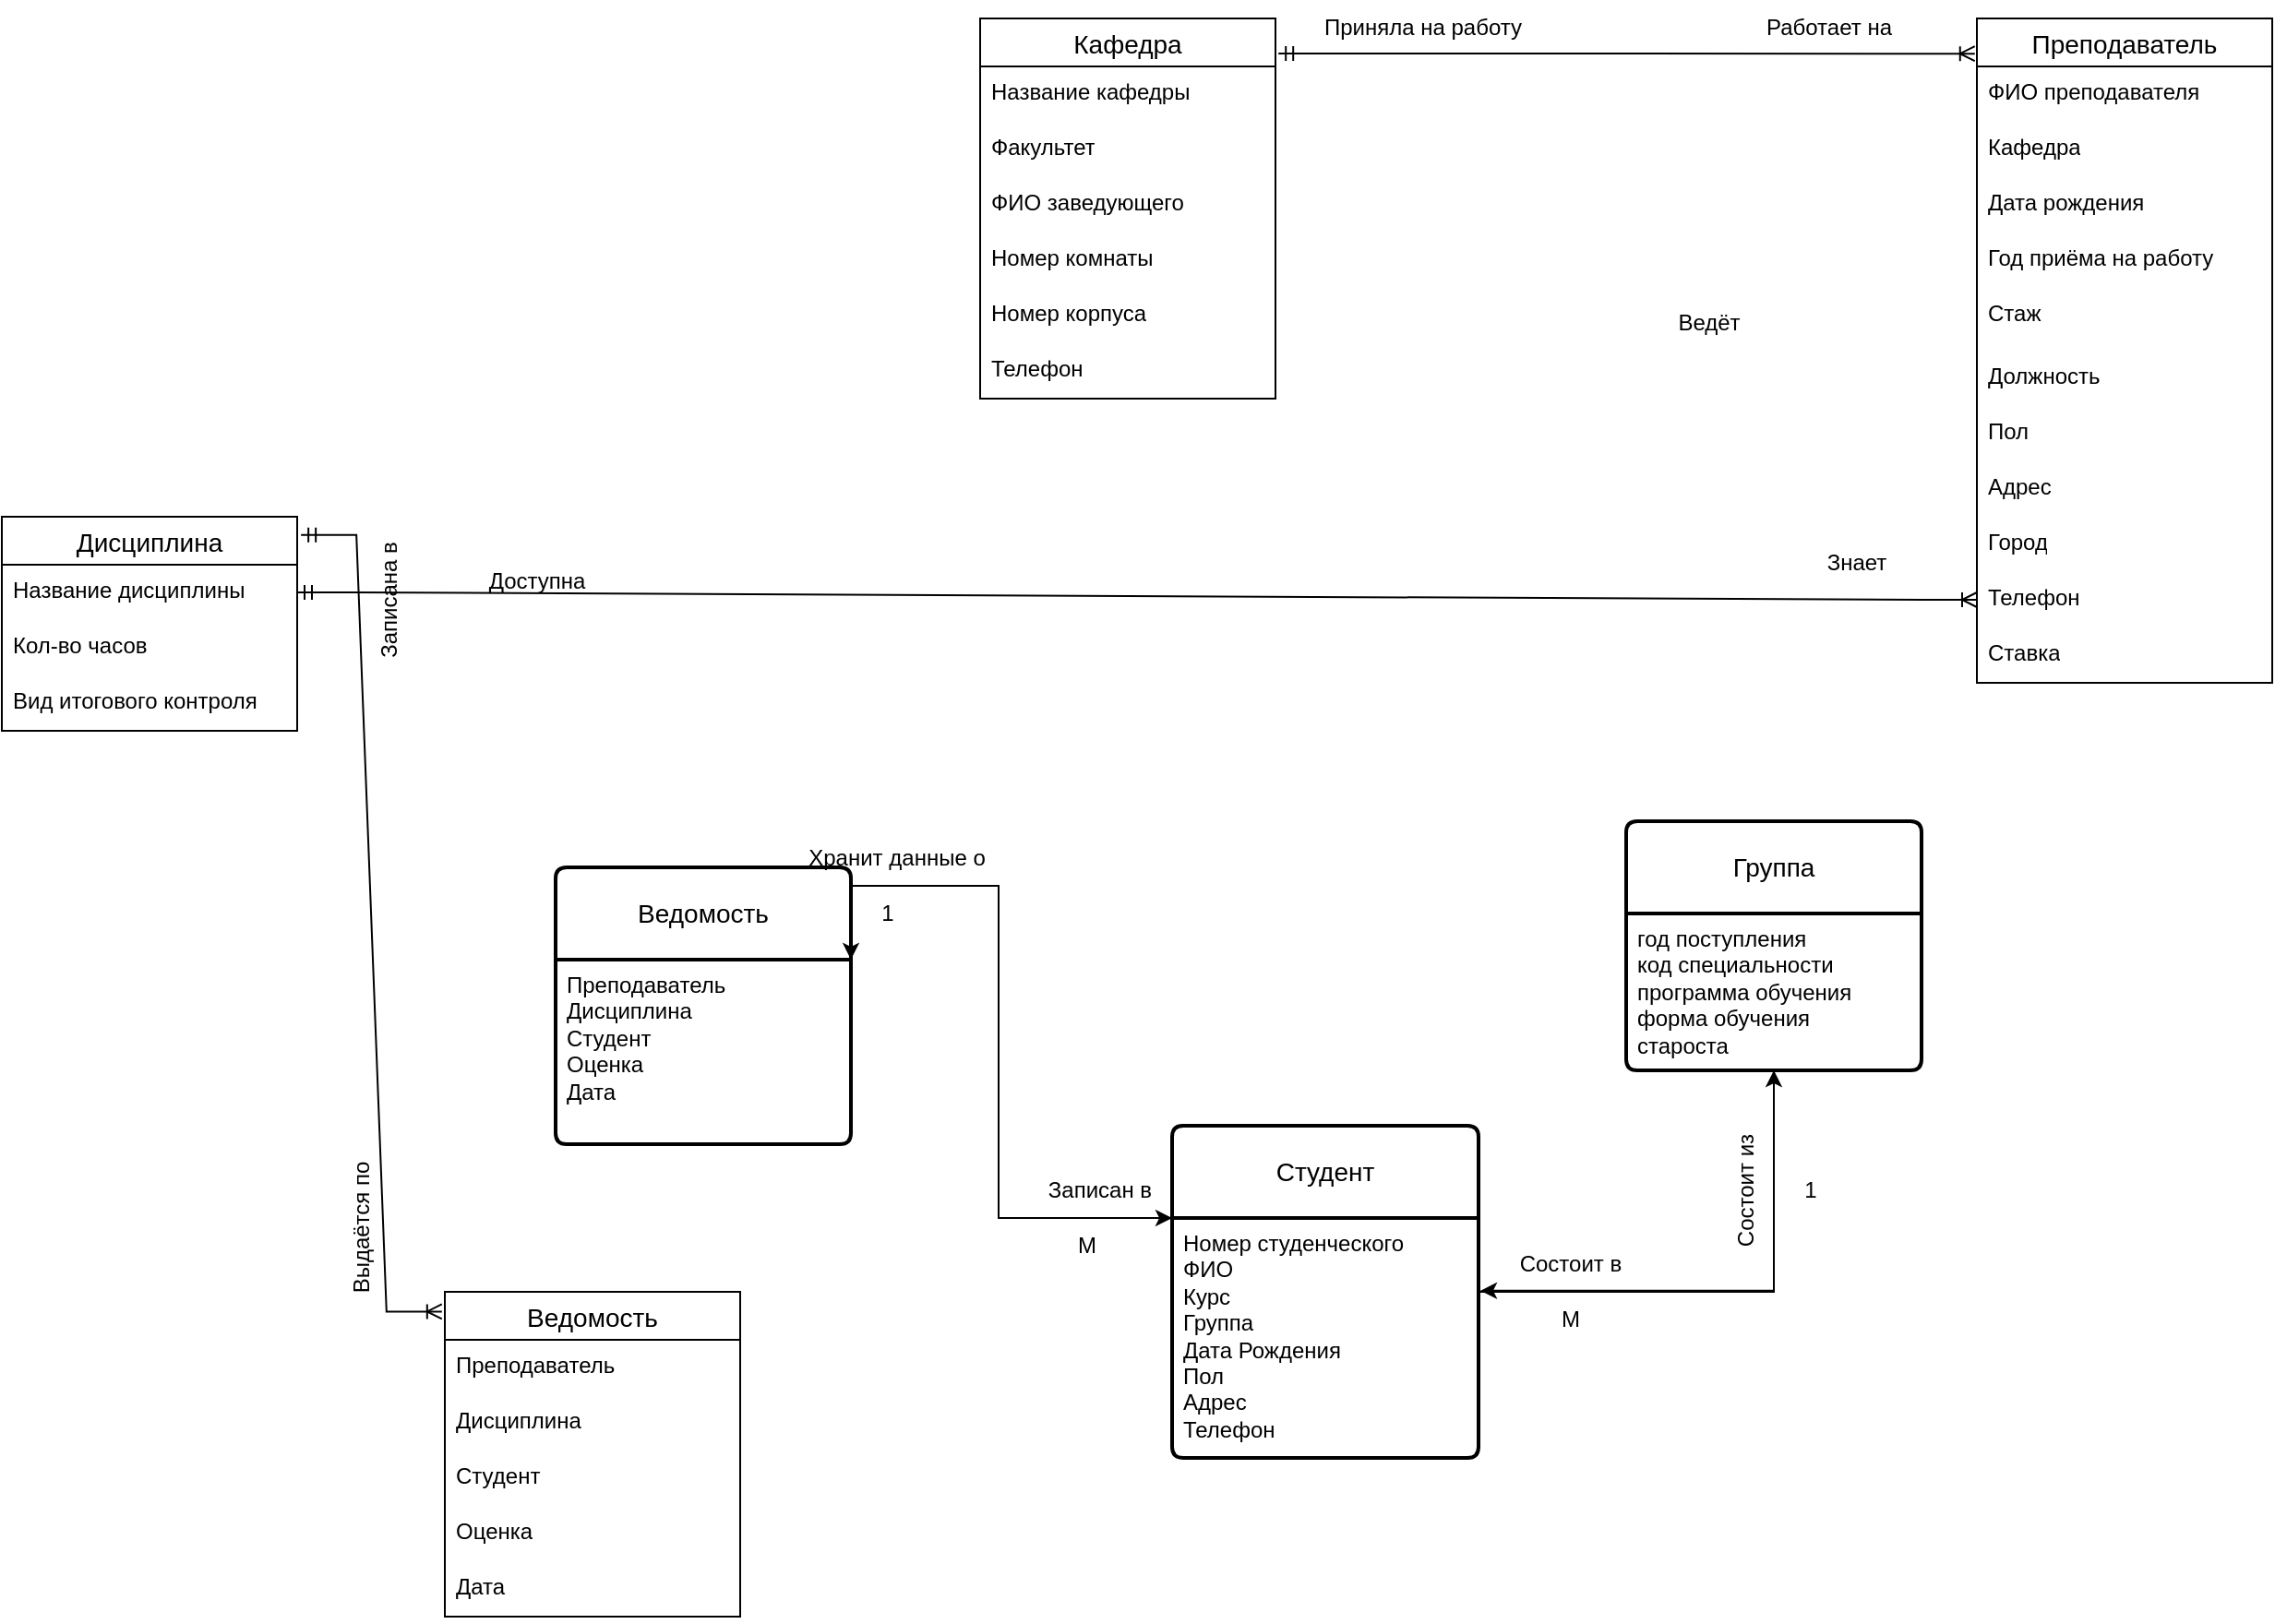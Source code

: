 <mxfile version="21.3.5" type="github" pages="2">
  <diagram name="Страница 1" id="9wwhK91GliaIkrRcYlGO">
    <mxGraphModel dx="1827" dy="509" grid="1" gridSize="10" guides="1" tooltips="1" connect="1" arrows="1" fold="1" page="1" pageScale="1" pageWidth="827" pageHeight="1169" math="0" shadow="0">
      <root>
        <mxCell id="0" />
        <mxCell id="1" parent="0" />
        <mxCell id="qapMyjUpP5S1gtF-CA2f-34" value="Ведомость" style="swimlane;childLayout=stackLayout;horizontal=1;startSize=50;horizontalStack=0;rounded=1;fontSize=14;fontStyle=0;strokeWidth=2;resizeParent=0;resizeLast=1;shadow=0;dashed=0;align=center;arcSize=4;whiteSpace=wrap;html=1;" parent="1" vertex="1">
          <mxGeometry y="550" width="160" height="150" as="geometry" />
        </mxCell>
        <mxCell id="qapMyjUpP5S1gtF-CA2f-35" value="Преподаватель&lt;br&gt;Дисциплина&lt;br&gt;Студент&lt;br&gt;Оценка&lt;br&gt;Дата" style="align=left;strokeColor=none;fillColor=none;spacingLeft=4;fontSize=12;verticalAlign=top;resizable=0;rotatable=0;part=1;html=1;" parent="qapMyjUpP5S1gtF-CA2f-34" vertex="1">
          <mxGeometry y="50" width="160" height="100" as="geometry" />
        </mxCell>
        <mxCell id="qapMyjUpP5S1gtF-CA2f-44" style="edgeStyle=orthogonalEdgeStyle;rounded=0;orthogonalLoop=1;jettySize=auto;html=1;entryX=0.5;entryY=1;entryDx=0;entryDy=0;" parent="1" source="qapMyjUpP5S1gtF-CA2f-36" target="qapMyjUpP5S1gtF-CA2f-39" edge="1">
          <mxGeometry relative="1" as="geometry" />
        </mxCell>
        <mxCell id="qapMyjUpP5S1gtF-CA2f-52" style="edgeStyle=orthogonalEdgeStyle;rounded=0;orthogonalLoop=1;jettySize=auto;html=1;exitX=0;exitY=0.25;exitDx=0;exitDy=0;entryX=1;entryY=0;entryDx=0;entryDy=0;" parent="1" source="qapMyjUpP5S1gtF-CA2f-36" target="qapMyjUpP5S1gtF-CA2f-35" edge="1">
          <mxGeometry relative="1" as="geometry">
            <mxPoint x="250" y="580" as="targetPoint" />
            <Array as="points">
              <mxPoint x="334" y="740" />
              <mxPoint x="240" y="740" />
              <mxPoint x="240" y="560" />
            </Array>
          </mxGeometry>
        </mxCell>
        <mxCell id="qapMyjUpP5S1gtF-CA2f-36" value="Студент" style="swimlane;childLayout=stackLayout;horizontal=1;startSize=50;horizontalStack=0;rounded=1;fontSize=14;fontStyle=0;strokeWidth=2;resizeParent=0;resizeLast=1;shadow=0;dashed=0;align=center;arcSize=4;whiteSpace=wrap;html=1;" parent="1" vertex="1">
          <mxGeometry x="334" y="690" width="166" height="180" as="geometry" />
        </mxCell>
        <mxCell id="qapMyjUpP5S1gtF-CA2f-37" value="Номер студенческого&lt;br&gt;ФИО&lt;br&gt;Курс&lt;br&gt;Группа&lt;br&gt;Дата Рождения&lt;br&gt;Пол&lt;br&gt;Адрес&lt;br&gt;Телефон" style="align=left;strokeColor=none;fillColor=none;spacingLeft=4;fontSize=12;verticalAlign=top;resizable=0;rotatable=0;part=1;html=1;" parent="qapMyjUpP5S1gtF-CA2f-36" vertex="1">
          <mxGeometry y="50" width="166" height="130" as="geometry" />
        </mxCell>
        <mxCell id="qapMyjUpP5S1gtF-CA2f-38" value="Группа" style="swimlane;childLayout=stackLayout;horizontal=1;startSize=50;horizontalStack=0;rounded=1;fontSize=14;fontStyle=0;strokeWidth=2;resizeParent=0;resizeLast=1;shadow=0;dashed=0;align=center;arcSize=4;whiteSpace=wrap;html=1;" parent="1" vertex="1">
          <mxGeometry x="580" y="525" width="160" height="135" as="geometry" />
        </mxCell>
        <mxCell id="qapMyjUpP5S1gtF-CA2f-39" value="год поступления&lt;br&gt;код специальности&lt;br&gt;программа обучения&lt;br&gt;форма обучения&lt;br&gt;староста" style="align=left;strokeColor=none;fillColor=none;spacingLeft=4;fontSize=12;verticalAlign=top;resizable=0;rotatable=0;part=1;html=1;" parent="qapMyjUpP5S1gtF-CA2f-38" vertex="1">
          <mxGeometry y="50" width="160" height="85" as="geometry" />
        </mxCell>
        <mxCell id="qapMyjUpP5S1gtF-CA2f-45" value="Состоит в" style="text;strokeColor=none;align=center;fillColor=none;html=1;verticalAlign=middle;whiteSpace=wrap;rounded=0;" parent="1" vertex="1">
          <mxGeometry x="520" y="750" width="60" height="30" as="geometry" />
        </mxCell>
        <mxCell id="qapMyjUpP5S1gtF-CA2f-47" value="М" style="text;strokeColor=none;align=center;fillColor=none;html=1;verticalAlign=middle;whiteSpace=wrap;rounded=0;" parent="1" vertex="1">
          <mxGeometry x="520" y="780" width="60" height="30" as="geometry" />
        </mxCell>
        <mxCell id="qapMyjUpP5S1gtF-CA2f-48" style="edgeStyle=orthogonalEdgeStyle;rounded=0;orthogonalLoop=1;jettySize=auto;html=1;exitX=0.5;exitY=1;exitDx=0;exitDy=0;entryX=1.006;entryY=0.303;entryDx=0;entryDy=0;entryPerimeter=0;" parent="1" source="qapMyjUpP5S1gtF-CA2f-39" target="qapMyjUpP5S1gtF-CA2f-37" edge="1">
          <mxGeometry relative="1" as="geometry" />
        </mxCell>
        <mxCell id="qapMyjUpP5S1gtF-CA2f-49" value="Состоит из" style="text;strokeColor=none;align=center;fillColor=none;html=1;verticalAlign=middle;whiteSpace=wrap;rounded=0;rotation=270;" parent="1" vertex="1">
          <mxGeometry x="610" y="710" width="70" height="30" as="geometry" />
        </mxCell>
        <mxCell id="qapMyjUpP5S1gtF-CA2f-50" value="1" style="text;strokeColor=none;align=center;fillColor=none;html=1;verticalAlign=middle;whiteSpace=wrap;rounded=0;" parent="1" vertex="1">
          <mxGeometry x="650" y="710" width="60" height="30" as="geometry" />
        </mxCell>
        <mxCell id="qapMyjUpP5S1gtF-CA2f-54" style="edgeStyle=orthogonalEdgeStyle;rounded=0;orthogonalLoop=1;jettySize=auto;html=1;exitX=1;exitY=0;exitDx=0;exitDy=0;entryX=0;entryY=0;entryDx=0;entryDy=0;" parent="1" source="qapMyjUpP5S1gtF-CA2f-35" target="qapMyjUpP5S1gtF-CA2f-37" edge="1">
          <mxGeometry relative="1" as="geometry">
            <Array as="points">
              <mxPoint x="240" y="560" />
              <mxPoint x="240" y="740" />
            </Array>
          </mxGeometry>
        </mxCell>
        <mxCell id="qapMyjUpP5S1gtF-CA2f-57" value="Записан в" style="text;strokeColor=none;align=center;fillColor=none;html=1;verticalAlign=middle;whiteSpace=wrap;rounded=0;" parent="1" vertex="1">
          <mxGeometry x="240" y="710" width="110" height="30" as="geometry" />
        </mxCell>
        <mxCell id="qapMyjUpP5S1gtF-CA2f-58" value="1" style="text;strokeColor=none;align=center;fillColor=none;html=1;verticalAlign=middle;whiteSpace=wrap;rounded=0;" parent="1" vertex="1">
          <mxGeometry x="150" y="560" width="60" height="30" as="geometry" />
        </mxCell>
        <mxCell id="qapMyjUpP5S1gtF-CA2f-59" value="Хранит данные о" style="text;strokeColor=none;align=center;fillColor=none;html=1;verticalAlign=middle;whiteSpace=wrap;rounded=0;" parent="1" vertex="1">
          <mxGeometry x="130" y="530" width="110" height="30" as="geometry" />
        </mxCell>
        <mxCell id="qapMyjUpP5S1gtF-CA2f-61" value="М" style="text;strokeColor=none;align=center;fillColor=none;html=1;verticalAlign=middle;whiteSpace=wrap;rounded=0;" parent="1" vertex="1">
          <mxGeometry x="258" y="740" width="60" height="30" as="geometry" />
        </mxCell>
        <mxCell id="qapMyjUpP5S1gtF-CA2f-65" value="Выдаётся по" style="text;strokeColor=none;align=center;fillColor=none;html=1;verticalAlign=middle;whiteSpace=wrap;rounded=0;rotation=270;" parent="1" vertex="1">
          <mxGeometry x="-150" y="730" width="90" height="30" as="geometry" />
        </mxCell>
        <mxCell id="qapMyjUpP5S1gtF-CA2f-66" value="Записана в" style="text;strokeColor=none;align=center;fillColor=none;html=1;verticalAlign=middle;whiteSpace=wrap;rounded=0;rotation=270;" parent="1" vertex="1">
          <mxGeometry x="-130" y="390" width="80" height="30" as="geometry" />
        </mxCell>
        <mxCell id="qapMyjUpP5S1gtF-CA2f-69" value="Работает на" style="text;strokeColor=none;align=center;fillColor=none;html=1;verticalAlign=middle;whiteSpace=wrap;rounded=0;" parent="1" vertex="1">
          <mxGeometry x="640" y="80" width="100" height="30" as="geometry" />
        </mxCell>
        <mxCell id="qapMyjUpP5S1gtF-CA2f-72" value="Знает" style="text;strokeColor=none;align=center;fillColor=none;html=1;verticalAlign=middle;whiteSpace=wrap;rounded=0;rotation=0;" parent="1" vertex="1">
          <mxGeometry x="670" y="370" width="70" height="30" as="geometry" />
        </mxCell>
        <mxCell id="qapMyjUpP5S1gtF-CA2f-74" value="Приняла на работу" style="text;strokeColor=none;align=center;fillColor=none;html=1;verticalAlign=middle;whiteSpace=wrap;rounded=0;" parent="1" vertex="1">
          <mxGeometry x="405" y="80" width="130" height="30" as="geometry" />
        </mxCell>
        <mxCell id="qapMyjUpP5S1gtF-CA2f-80" value="Ведёт" style="text;strokeColor=none;align=center;fillColor=none;html=1;verticalAlign=middle;whiteSpace=wrap;rounded=0;" parent="1" vertex="1">
          <mxGeometry x="575" y="240" width="100" height="30" as="geometry" />
        </mxCell>
        <mxCell id="qapMyjUpP5S1gtF-CA2f-73" value="Доступна" style="text;strokeColor=none;align=center;fillColor=none;html=1;verticalAlign=middle;whiteSpace=wrap;rounded=0;rotation=0;" parent="1" vertex="1">
          <mxGeometry x="-50" y="380" width="80" height="30" as="geometry" />
        </mxCell>
        <mxCell id="q0WOfFYuhFYI3F-BjlvY-1" value="Ведомость" style="swimlane;fontStyle=0;childLayout=stackLayout;horizontal=1;startSize=26;horizontalStack=0;resizeParent=1;resizeParentMax=0;resizeLast=0;collapsible=1;marginBottom=0;align=center;fontSize=14;" vertex="1" parent="1">
          <mxGeometry x="-60" y="780" width="160" height="176" as="geometry" />
        </mxCell>
        <mxCell id="q0WOfFYuhFYI3F-BjlvY-2" value="Преподаватель" style="text;strokeColor=none;fillColor=none;spacingLeft=4;spacingRight=4;overflow=hidden;rotatable=0;points=[[0,0.5],[1,0.5]];portConstraint=eastwest;fontSize=12;whiteSpace=wrap;html=1;" vertex="1" parent="q0WOfFYuhFYI3F-BjlvY-1">
          <mxGeometry y="26" width="160" height="30" as="geometry" />
        </mxCell>
        <mxCell id="q0WOfFYuhFYI3F-BjlvY-3" value="Дисциплина" style="text;strokeColor=none;fillColor=none;spacingLeft=4;spacingRight=4;overflow=hidden;rotatable=0;points=[[0,0.5],[1,0.5]];portConstraint=eastwest;fontSize=12;whiteSpace=wrap;html=1;" vertex="1" parent="q0WOfFYuhFYI3F-BjlvY-1">
          <mxGeometry y="56" width="160" height="30" as="geometry" />
        </mxCell>
        <mxCell id="q0WOfFYuhFYI3F-BjlvY-4" value="Студент" style="text;strokeColor=none;fillColor=none;spacingLeft=4;spacingRight=4;overflow=hidden;rotatable=0;points=[[0,0.5],[1,0.5]];portConstraint=eastwest;fontSize=12;whiteSpace=wrap;html=1;" vertex="1" parent="q0WOfFYuhFYI3F-BjlvY-1">
          <mxGeometry y="86" width="160" height="30" as="geometry" />
        </mxCell>
        <mxCell id="q0WOfFYuhFYI3F-BjlvY-5" value="Оценка" style="text;strokeColor=none;fillColor=none;spacingLeft=4;spacingRight=4;overflow=hidden;rotatable=0;points=[[0,0.5],[1,0.5]];portConstraint=eastwest;fontSize=12;whiteSpace=wrap;html=1;" vertex="1" parent="q0WOfFYuhFYI3F-BjlvY-1">
          <mxGeometry y="116" width="160" height="30" as="geometry" />
        </mxCell>
        <mxCell id="q0WOfFYuhFYI3F-BjlvY-6" value="Дата" style="text;strokeColor=none;fillColor=none;spacingLeft=4;spacingRight=4;overflow=hidden;rotatable=0;points=[[0,0.5],[1,0.5]];portConstraint=eastwest;fontSize=12;whiteSpace=wrap;html=1;" vertex="1" parent="q0WOfFYuhFYI3F-BjlvY-1">
          <mxGeometry y="146" width="160" height="30" as="geometry" />
        </mxCell>
        <mxCell id="q0WOfFYuhFYI3F-BjlvY-7" value="Дисциплина" style="swimlane;fontStyle=0;childLayout=stackLayout;horizontal=1;startSize=26;horizontalStack=0;resizeParent=1;resizeParentMax=0;resizeLast=0;collapsible=1;marginBottom=0;align=center;fontSize=14;" vertex="1" parent="1">
          <mxGeometry x="-300" y="360" width="160" height="116" as="geometry" />
        </mxCell>
        <mxCell id="q0WOfFYuhFYI3F-BjlvY-8" value="Название дисциплины" style="text;strokeColor=none;fillColor=none;spacingLeft=4;spacingRight=4;overflow=hidden;rotatable=0;points=[[0,0.5],[1,0.5]];portConstraint=eastwest;fontSize=12;whiteSpace=wrap;html=1;" vertex="1" parent="q0WOfFYuhFYI3F-BjlvY-7">
          <mxGeometry y="26" width="160" height="30" as="geometry" />
        </mxCell>
        <mxCell id="q0WOfFYuhFYI3F-BjlvY-9" value="Кол-во часов" style="text;strokeColor=none;fillColor=none;spacingLeft=4;spacingRight=4;overflow=hidden;rotatable=0;points=[[0,0.5],[1,0.5]];portConstraint=eastwest;fontSize=12;whiteSpace=wrap;html=1;" vertex="1" parent="q0WOfFYuhFYI3F-BjlvY-7">
          <mxGeometry y="56" width="160" height="30" as="geometry" />
        </mxCell>
        <mxCell id="q0WOfFYuhFYI3F-BjlvY-10" value="Вид итогового контроля" style="text;strokeColor=none;fillColor=none;spacingLeft=4;spacingRight=4;overflow=hidden;rotatable=0;points=[[0,0.5],[1,0.5]];portConstraint=eastwest;fontSize=12;whiteSpace=wrap;html=1;" vertex="1" parent="q0WOfFYuhFYI3F-BjlvY-7">
          <mxGeometry y="86" width="160" height="30" as="geometry" />
        </mxCell>
        <mxCell id="q0WOfFYuhFYI3F-BjlvY-15" value="Преподаватель" style="swimlane;fontStyle=0;childLayout=stackLayout;horizontal=1;startSize=26;horizontalStack=0;resizeParent=1;resizeParentMax=0;resizeLast=0;collapsible=1;marginBottom=0;align=center;fontSize=14;" vertex="1" parent="1">
          <mxGeometry x="770" y="90" width="160" height="360" as="geometry" />
        </mxCell>
        <mxCell id="q0WOfFYuhFYI3F-BjlvY-16" value="ФИО преподавателя" style="text;strokeColor=none;fillColor=none;spacingLeft=4;spacingRight=4;overflow=hidden;rotatable=0;points=[[0,0.5],[1,0.5]];portConstraint=eastwest;fontSize=12;whiteSpace=wrap;html=1;" vertex="1" parent="q0WOfFYuhFYI3F-BjlvY-15">
          <mxGeometry y="26" width="160" height="30" as="geometry" />
        </mxCell>
        <mxCell id="q0WOfFYuhFYI3F-BjlvY-17" value="Кафедра" style="text;strokeColor=none;fillColor=none;spacingLeft=4;spacingRight=4;overflow=hidden;rotatable=0;points=[[0,0.5],[1,0.5]];portConstraint=eastwest;fontSize=12;whiteSpace=wrap;html=1;" vertex="1" parent="q0WOfFYuhFYI3F-BjlvY-15">
          <mxGeometry y="56" width="160" height="30" as="geometry" />
        </mxCell>
        <mxCell id="q0WOfFYuhFYI3F-BjlvY-18" value="Дата рождения" style="text;strokeColor=none;fillColor=none;spacingLeft=4;spacingRight=4;overflow=hidden;rotatable=0;points=[[0,0.5],[1,0.5]];portConstraint=eastwest;fontSize=12;whiteSpace=wrap;html=1;" vertex="1" parent="q0WOfFYuhFYI3F-BjlvY-15">
          <mxGeometry y="86" width="160" height="30" as="geometry" />
        </mxCell>
        <mxCell id="q0WOfFYuhFYI3F-BjlvY-19" value="Год приёма на работу" style="text;strokeColor=none;fillColor=none;spacingLeft=4;spacingRight=4;overflow=hidden;rotatable=0;points=[[0,0.5],[1,0.5]];portConstraint=eastwest;fontSize=12;whiteSpace=wrap;html=1;" vertex="1" parent="q0WOfFYuhFYI3F-BjlvY-15">
          <mxGeometry y="116" width="160" height="30" as="geometry" />
        </mxCell>
        <mxCell id="q0WOfFYuhFYI3F-BjlvY-20" value="Стаж" style="text;strokeColor=none;fillColor=none;spacingLeft=4;spacingRight=4;overflow=hidden;rotatable=0;points=[[0,0.5],[1,0.5]];portConstraint=eastwest;fontSize=12;whiteSpace=wrap;html=1;" vertex="1" parent="q0WOfFYuhFYI3F-BjlvY-15">
          <mxGeometry y="146" width="160" height="34" as="geometry" />
        </mxCell>
        <mxCell id="q0WOfFYuhFYI3F-BjlvY-21" value="Должность" style="text;strokeColor=none;fillColor=none;spacingLeft=4;spacingRight=4;overflow=hidden;rotatable=0;points=[[0,0.5],[1,0.5]];portConstraint=eastwest;fontSize=12;whiteSpace=wrap;html=1;" vertex="1" parent="q0WOfFYuhFYI3F-BjlvY-15">
          <mxGeometry y="180" width="160" height="30" as="geometry" />
        </mxCell>
        <mxCell id="q0WOfFYuhFYI3F-BjlvY-22" value="Пол" style="text;strokeColor=none;fillColor=none;spacingLeft=4;spacingRight=4;overflow=hidden;rotatable=0;points=[[0,0.5],[1,0.5]];portConstraint=eastwest;fontSize=12;whiteSpace=wrap;html=1;" vertex="1" parent="q0WOfFYuhFYI3F-BjlvY-15">
          <mxGeometry y="210" width="160" height="30" as="geometry" />
        </mxCell>
        <mxCell id="q0WOfFYuhFYI3F-BjlvY-23" value="Адрес" style="text;strokeColor=none;fillColor=none;spacingLeft=4;spacingRight=4;overflow=hidden;rotatable=0;points=[[0,0.5],[1,0.5]];portConstraint=eastwest;fontSize=12;whiteSpace=wrap;html=1;" vertex="1" parent="q0WOfFYuhFYI3F-BjlvY-15">
          <mxGeometry y="240" width="160" height="30" as="geometry" />
        </mxCell>
        <mxCell id="q0WOfFYuhFYI3F-BjlvY-24" value="Город" style="text;strokeColor=none;fillColor=none;spacingLeft=4;spacingRight=4;overflow=hidden;rotatable=0;points=[[0,0.5],[1,0.5]];portConstraint=eastwest;fontSize=12;whiteSpace=wrap;html=1;" vertex="1" parent="q0WOfFYuhFYI3F-BjlvY-15">
          <mxGeometry y="270" width="160" height="30" as="geometry" />
        </mxCell>
        <mxCell id="q0WOfFYuhFYI3F-BjlvY-25" value="Телефон" style="text;strokeColor=none;fillColor=none;spacingLeft=4;spacingRight=4;overflow=hidden;rotatable=0;points=[[0,0.5],[1,0.5]];portConstraint=eastwest;fontSize=12;whiteSpace=wrap;html=1;" vertex="1" parent="q0WOfFYuhFYI3F-BjlvY-15">
          <mxGeometry y="300" width="160" height="30" as="geometry" />
        </mxCell>
        <mxCell id="q0WOfFYuhFYI3F-BjlvY-26" value="Ставка" style="text;strokeColor=none;fillColor=none;spacingLeft=4;spacingRight=4;overflow=hidden;rotatable=0;points=[[0,0.5],[1,0.5]];portConstraint=eastwest;fontSize=12;whiteSpace=wrap;html=1;" vertex="1" parent="q0WOfFYuhFYI3F-BjlvY-15">
          <mxGeometry y="330" width="160" height="30" as="geometry" />
        </mxCell>
        <mxCell id="q0WOfFYuhFYI3F-BjlvY-27" value="" style="edgeStyle=entityRelationEdgeStyle;fontSize=12;html=1;endArrow=ERoneToMany;startArrow=ERmandOne;rounded=0;entryX=-0.01;entryY=0.061;entryDx=0;entryDy=0;entryPerimeter=0;exitX=1.013;exitY=0.085;exitDx=0;exitDy=0;exitPerimeter=0;" edge="1" parent="1" source="q0WOfFYuhFYI3F-BjlvY-7" target="q0WOfFYuhFYI3F-BjlvY-1">
          <mxGeometry width="100" height="100" relative="1" as="geometry">
            <mxPoint x="-120" y="480" as="sourcePoint" />
            <mxPoint x="190" y="600" as="targetPoint" />
          </mxGeometry>
        </mxCell>
        <mxCell id="q0WOfFYuhFYI3F-BjlvY-31" value="Кафедра" style="swimlane;fontStyle=0;childLayout=stackLayout;horizontal=1;startSize=26;horizontalStack=0;resizeParent=1;resizeParentMax=0;resizeLast=0;collapsible=1;marginBottom=0;align=center;fontSize=14;" vertex="1" parent="1">
          <mxGeometry x="230" y="90" width="160" height="206" as="geometry" />
        </mxCell>
        <mxCell id="q0WOfFYuhFYI3F-BjlvY-32" value="Название кафедры" style="text;strokeColor=none;fillColor=none;spacingLeft=4;spacingRight=4;overflow=hidden;rotatable=0;points=[[0,0.5],[1,0.5]];portConstraint=eastwest;fontSize=12;whiteSpace=wrap;html=1;" vertex="1" parent="q0WOfFYuhFYI3F-BjlvY-31">
          <mxGeometry y="26" width="160" height="30" as="geometry" />
        </mxCell>
        <mxCell id="q0WOfFYuhFYI3F-BjlvY-33" value="Факультет" style="text;strokeColor=none;fillColor=none;spacingLeft=4;spacingRight=4;overflow=hidden;rotatable=0;points=[[0,0.5],[1,0.5]];portConstraint=eastwest;fontSize=12;whiteSpace=wrap;html=1;" vertex="1" parent="q0WOfFYuhFYI3F-BjlvY-31">
          <mxGeometry y="56" width="160" height="30" as="geometry" />
        </mxCell>
        <mxCell id="q0WOfFYuhFYI3F-BjlvY-34" value="ФИО заведующего" style="text;strokeColor=none;fillColor=none;spacingLeft=4;spacingRight=4;overflow=hidden;rotatable=0;points=[[0,0.5],[1,0.5]];portConstraint=eastwest;fontSize=12;whiteSpace=wrap;html=1;" vertex="1" parent="q0WOfFYuhFYI3F-BjlvY-31">
          <mxGeometry y="86" width="160" height="30" as="geometry" />
        </mxCell>
        <mxCell id="q0WOfFYuhFYI3F-BjlvY-35" value="Номер комнаты" style="text;strokeColor=none;fillColor=none;spacingLeft=4;spacingRight=4;overflow=hidden;rotatable=0;points=[[0,0.5],[1,0.5]];portConstraint=eastwest;fontSize=12;whiteSpace=wrap;html=1;" vertex="1" parent="q0WOfFYuhFYI3F-BjlvY-31">
          <mxGeometry y="116" width="160" height="30" as="geometry" />
        </mxCell>
        <mxCell id="q0WOfFYuhFYI3F-BjlvY-37" value="Номер корпуса" style="text;strokeColor=none;fillColor=none;spacingLeft=4;spacingRight=4;overflow=hidden;rotatable=0;points=[[0,0.5],[1,0.5]];portConstraint=eastwest;fontSize=12;whiteSpace=wrap;html=1;" vertex="1" parent="q0WOfFYuhFYI3F-BjlvY-31">
          <mxGeometry y="146" width="160" height="30" as="geometry" />
        </mxCell>
        <mxCell id="q0WOfFYuhFYI3F-BjlvY-38" value="Телефон" style="text;strokeColor=none;fillColor=none;spacingLeft=4;spacingRight=4;overflow=hidden;rotatable=0;points=[[0,0.5],[1,0.5]];portConstraint=eastwest;fontSize=12;whiteSpace=wrap;html=1;" vertex="1" parent="q0WOfFYuhFYI3F-BjlvY-31">
          <mxGeometry y="176" width="160" height="30" as="geometry" />
        </mxCell>
        <mxCell id="q0WOfFYuhFYI3F-BjlvY-39" value="" style="edgeStyle=entityRelationEdgeStyle;fontSize=12;html=1;endArrow=ERoneToMany;startArrow=ERmandOne;rounded=0;entryX=-0.007;entryY=0.053;entryDx=0;entryDy=0;entryPerimeter=0;exitX=1.01;exitY=0.092;exitDx=0;exitDy=0;exitPerimeter=0;" edge="1" parent="1" source="q0WOfFYuhFYI3F-BjlvY-31" target="q0WOfFYuhFYI3F-BjlvY-15">
          <mxGeometry width="100" height="100" relative="1" as="geometry">
            <mxPoint x="430" y="380" as="sourcePoint" />
            <mxPoint x="530" y="280" as="targetPoint" />
          </mxGeometry>
        </mxCell>
        <mxCell id="q0WOfFYuhFYI3F-BjlvY-41" value="" style="edgeStyle=entityRelationEdgeStyle;fontSize=12;html=1;endArrow=ERoneToMany;startArrow=ERmandOne;rounded=0;exitX=1;exitY=0.5;exitDx=0;exitDy=0;entryX=0;entryY=0.5;entryDx=0;entryDy=0;" edge="1" parent="1" source="q0WOfFYuhFYI3F-BjlvY-8" target="q0WOfFYuhFYI3F-BjlvY-25">
          <mxGeometry width="100" height="100" relative="1" as="geometry">
            <mxPoint x="240" y="380" as="sourcePoint" />
            <mxPoint x="340" y="280" as="targetPoint" />
          </mxGeometry>
        </mxCell>
      </root>
    </mxGraphModel>
  </diagram>
  <diagram id="mwEvJ0knUdoNnHsiQLMD" name="Страница 2">
    <mxGraphModel dx="1750" dy="890" grid="1" gridSize="10" guides="1" tooltips="1" connect="1" arrows="1" fold="1" page="1" pageScale="1" pageWidth="827" pageHeight="1169" math="0" shadow="0">
      <root>
        <mxCell id="0" />
        <mxCell id="1" parent="0" />
        <mxCell id="0xyqXFvbZRdJfBblDD45-14" value="Кафедры" style="shape=table;startSize=30;container=1;collapsible=1;childLayout=tableLayout;fixedRows=1;rowLines=0;fontStyle=1;align=center;resizeLast=1;html=1;" parent="1" vertex="1">
          <mxGeometry x="140" y="130" width="180" height="210" as="geometry" />
        </mxCell>
        <mxCell id="0xyqXFvbZRdJfBblDD45-15" value="" style="shape=tableRow;horizontal=0;startSize=0;swimlaneHead=0;swimlaneBody=0;fillColor=none;collapsible=0;dropTarget=0;points=[[0,0.5],[1,0.5]];portConstraint=eastwest;top=0;left=0;right=0;bottom=1;" parent="0xyqXFvbZRdJfBblDD45-14" vertex="1">
          <mxGeometry y="30" width="180" height="30" as="geometry" />
        </mxCell>
        <mxCell id="0xyqXFvbZRdJfBblDD45-16" value="PK" style="shape=partialRectangle;connectable=0;fillColor=none;top=0;left=0;bottom=0;right=0;fontStyle=1;overflow=hidden;whiteSpace=wrap;html=1;" parent="0xyqXFvbZRdJfBblDD45-15" vertex="1">
          <mxGeometry width="30" height="30" as="geometry">
            <mxRectangle width="30" height="30" as="alternateBounds" />
          </mxGeometry>
        </mxCell>
        <mxCell id="0xyqXFvbZRdJfBblDD45-17" value="Номер корпуса" style="shape=partialRectangle;connectable=0;fillColor=none;top=0;left=0;bottom=0;right=0;align=left;spacingLeft=6;fontStyle=5;overflow=hidden;whiteSpace=wrap;html=1;" parent="0xyqXFvbZRdJfBblDD45-15" vertex="1">
          <mxGeometry x="30" width="150" height="30" as="geometry">
            <mxRectangle width="150" height="30" as="alternateBounds" />
          </mxGeometry>
        </mxCell>
        <mxCell id="1oMEk-Cyd92wSIfGo5HY-2" value="" style="shape=tableRow;horizontal=0;startSize=0;swimlaneHead=0;swimlaneBody=0;fillColor=none;collapsible=0;dropTarget=0;points=[[0,0.5],[1,0.5]];portConstraint=eastwest;top=0;left=0;right=0;bottom=0;" parent="0xyqXFvbZRdJfBblDD45-14" vertex="1">
          <mxGeometry y="60" width="180" height="30" as="geometry" />
        </mxCell>
        <mxCell id="1oMEk-Cyd92wSIfGo5HY-3" value="" style="shape=partialRectangle;connectable=0;fillColor=none;top=0;left=0;bottom=0;right=0;editable=1;overflow=hidden;" parent="1oMEk-Cyd92wSIfGo5HY-2" vertex="1">
          <mxGeometry width="30" height="30" as="geometry">
            <mxRectangle width="30" height="30" as="alternateBounds" />
          </mxGeometry>
        </mxCell>
        <mxCell id="1oMEk-Cyd92wSIfGo5HY-4" value="ID кафедры" style="shape=partialRectangle;connectable=0;fillColor=none;top=0;left=0;bottom=0;right=0;align=left;spacingLeft=6;overflow=hidden;" parent="1oMEk-Cyd92wSIfGo5HY-2" vertex="1">
          <mxGeometry x="30" width="150" height="30" as="geometry">
            <mxRectangle width="150" height="30" as="alternateBounds" />
          </mxGeometry>
        </mxCell>
        <mxCell id="0xyqXFvbZRdJfBblDD45-18" value="" style="shape=tableRow;horizontal=0;startSize=0;swimlaneHead=0;swimlaneBody=0;fillColor=none;collapsible=0;dropTarget=0;points=[[0,0.5],[1,0.5]];portConstraint=eastwest;top=0;left=0;right=0;bottom=0;" parent="0xyqXFvbZRdJfBblDD45-14" vertex="1">
          <mxGeometry y="90" width="180" height="30" as="geometry" />
        </mxCell>
        <mxCell id="0xyqXFvbZRdJfBblDD45-19" value="" style="shape=partialRectangle;connectable=0;fillColor=none;top=0;left=0;bottom=0;right=0;editable=1;overflow=hidden;whiteSpace=wrap;html=1;" parent="0xyqXFvbZRdJfBblDD45-18" vertex="1">
          <mxGeometry width="30" height="30" as="geometry">
            <mxRectangle width="30" height="30" as="alternateBounds" />
          </mxGeometry>
        </mxCell>
        <mxCell id="0xyqXFvbZRdJfBblDD45-20" value="Название кафедры" style="shape=partialRectangle;connectable=0;fillColor=none;top=0;left=0;bottom=0;right=0;align=left;spacingLeft=6;overflow=hidden;whiteSpace=wrap;html=1;" parent="0xyqXFvbZRdJfBblDD45-18" vertex="1">
          <mxGeometry x="30" width="150" height="30" as="geometry">
            <mxRectangle width="150" height="30" as="alternateBounds" />
          </mxGeometry>
        </mxCell>
        <mxCell id="0xyqXFvbZRdJfBblDD45-21" value="" style="shape=tableRow;horizontal=0;startSize=0;swimlaneHead=0;swimlaneBody=0;fillColor=none;collapsible=0;dropTarget=0;points=[[0,0.5],[1,0.5]];portConstraint=eastwest;top=0;left=0;right=0;bottom=0;" parent="0xyqXFvbZRdJfBblDD45-14" vertex="1">
          <mxGeometry y="120" width="180" height="30" as="geometry" />
        </mxCell>
        <mxCell id="0xyqXFvbZRdJfBblDD45-22" value="" style="shape=partialRectangle;connectable=0;fillColor=none;top=0;left=0;bottom=0;right=0;editable=1;overflow=hidden;whiteSpace=wrap;html=1;" parent="0xyqXFvbZRdJfBblDD45-21" vertex="1">
          <mxGeometry width="30" height="30" as="geometry">
            <mxRectangle width="30" height="30" as="alternateBounds" />
          </mxGeometry>
        </mxCell>
        <mxCell id="0xyqXFvbZRdJfBblDD45-23" value="Факультет" style="shape=partialRectangle;connectable=0;fillColor=none;top=0;left=0;bottom=0;right=0;align=left;spacingLeft=6;overflow=hidden;whiteSpace=wrap;html=1;" parent="0xyqXFvbZRdJfBblDD45-21" vertex="1">
          <mxGeometry x="30" width="150" height="30" as="geometry">
            <mxRectangle width="150" height="30" as="alternateBounds" />
          </mxGeometry>
        </mxCell>
        <mxCell id="0xyqXFvbZRdJfBblDD45-24" value="" style="shape=tableRow;horizontal=0;startSize=0;swimlaneHead=0;swimlaneBody=0;fillColor=none;collapsible=0;dropTarget=0;points=[[0,0.5],[1,0.5]];portConstraint=eastwest;top=0;left=0;right=0;bottom=0;" parent="0xyqXFvbZRdJfBblDD45-14" vertex="1">
          <mxGeometry y="150" width="180" height="30" as="geometry" />
        </mxCell>
        <mxCell id="0xyqXFvbZRdJfBblDD45-25" value="" style="shape=partialRectangle;connectable=0;fillColor=none;top=0;left=0;bottom=0;right=0;editable=1;overflow=hidden;whiteSpace=wrap;html=1;" parent="0xyqXFvbZRdJfBblDD45-24" vertex="1">
          <mxGeometry width="30" height="30" as="geometry">
            <mxRectangle width="30" height="30" as="alternateBounds" />
          </mxGeometry>
        </mxCell>
        <mxCell id="0xyqXFvbZRdJfBblDD45-26" value="Номер комнаты" style="shape=partialRectangle;connectable=0;fillColor=none;top=0;left=0;bottom=0;right=0;align=left;spacingLeft=6;overflow=hidden;whiteSpace=wrap;html=1;" parent="0xyqXFvbZRdJfBblDD45-24" vertex="1">
          <mxGeometry x="30" width="150" height="30" as="geometry">
            <mxRectangle width="150" height="30" as="alternateBounds" />
          </mxGeometry>
        </mxCell>
        <mxCell id="1oMEk-Cyd92wSIfGo5HY-6" value="" style="shape=tableRow;horizontal=0;startSize=0;swimlaneHead=0;swimlaneBody=0;fillColor=none;collapsible=0;dropTarget=0;points=[[0,0.5],[1,0.5]];portConstraint=eastwest;top=0;left=0;right=0;bottom=0;" parent="0xyqXFvbZRdJfBblDD45-14" vertex="1">
          <mxGeometry y="180" width="180" height="30" as="geometry" />
        </mxCell>
        <mxCell id="1oMEk-Cyd92wSIfGo5HY-7" value="" style="shape=partialRectangle;connectable=0;fillColor=none;top=0;left=0;bottom=0;right=0;editable=1;overflow=hidden;" parent="1oMEk-Cyd92wSIfGo5HY-6" vertex="1">
          <mxGeometry width="30" height="30" as="geometry">
            <mxRectangle width="30" height="30" as="alternateBounds" />
          </mxGeometry>
        </mxCell>
        <mxCell id="1oMEk-Cyd92wSIfGo5HY-8" value="Телефон" style="shape=partialRectangle;connectable=0;fillColor=none;top=0;left=0;bottom=0;right=0;align=left;spacingLeft=6;overflow=hidden;" parent="1oMEk-Cyd92wSIfGo5HY-6" vertex="1">
          <mxGeometry x="30" width="150" height="30" as="geometry">
            <mxRectangle width="150" height="30" as="alternateBounds" />
          </mxGeometry>
        </mxCell>
        <mxCell id="1oMEk-Cyd92wSIfGo5HY-9" value="Преподаватели" style="shape=table;startSize=30;container=1;collapsible=1;childLayout=tableLayout;fixedRows=1;rowLines=0;fontStyle=1;align=center;resizeLast=1;html=1;" parent="1" vertex="1">
          <mxGeometry x="480" y="130" width="180" height="390" as="geometry" />
        </mxCell>
        <mxCell id="1oMEk-Cyd92wSIfGo5HY-10" value="" style="shape=tableRow;horizontal=0;startSize=0;swimlaneHead=0;swimlaneBody=0;fillColor=none;collapsible=0;dropTarget=0;points=[[0,0.5],[1,0.5]];portConstraint=eastwest;top=0;left=0;right=0;bottom=1;" parent="1oMEk-Cyd92wSIfGo5HY-9" vertex="1">
          <mxGeometry y="30" width="180" height="30" as="geometry" />
        </mxCell>
        <mxCell id="1oMEk-Cyd92wSIfGo5HY-11" value="PK" style="shape=partialRectangle;connectable=0;fillColor=none;top=0;left=0;bottom=0;right=0;fontStyle=1;overflow=hidden;whiteSpace=wrap;html=1;" parent="1oMEk-Cyd92wSIfGo5HY-10" vertex="1">
          <mxGeometry width="60" height="30" as="geometry">
            <mxRectangle width="60" height="30" as="alternateBounds" />
          </mxGeometry>
        </mxCell>
        <mxCell id="1oMEk-Cyd92wSIfGo5HY-12" value="ID пропуска" style="shape=partialRectangle;connectable=0;fillColor=none;top=0;left=0;bottom=0;right=0;align=left;spacingLeft=6;fontStyle=5;overflow=hidden;whiteSpace=wrap;html=1;" parent="1oMEk-Cyd92wSIfGo5HY-10" vertex="1">
          <mxGeometry x="60" width="120" height="30" as="geometry">
            <mxRectangle width="120" height="30" as="alternateBounds" />
          </mxGeometry>
        </mxCell>
        <mxCell id="CzD12s3x3KVzy3KXLSVu-8" value="" style="shape=tableRow;horizontal=0;startSize=0;swimlaneHead=0;swimlaneBody=0;fillColor=none;collapsible=0;dropTarget=0;points=[[0,0.5],[1,0.5]];portConstraint=eastwest;top=0;left=0;right=0;bottom=0;" parent="1oMEk-Cyd92wSIfGo5HY-9" vertex="1">
          <mxGeometry y="60" width="180" height="30" as="geometry" />
        </mxCell>
        <mxCell id="CzD12s3x3KVzy3KXLSVu-9" value="" style="shape=partialRectangle;connectable=0;fillColor=none;top=0;left=0;bottom=0;right=0;editable=1;overflow=hidden;" parent="CzD12s3x3KVzy3KXLSVu-8" vertex="1">
          <mxGeometry width="60" height="30" as="geometry">
            <mxRectangle width="60" height="30" as="alternateBounds" />
          </mxGeometry>
        </mxCell>
        <mxCell id="CzD12s3x3KVzy3KXLSVu-10" value="ФИО" style="shape=partialRectangle;connectable=0;fillColor=none;top=0;left=0;bottom=0;right=0;align=left;spacingLeft=6;overflow=hidden;" parent="CzD12s3x3KVzy3KXLSVu-8" vertex="1">
          <mxGeometry x="60" width="120" height="30" as="geometry">
            <mxRectangle width="120" height="30" as="alternateBounds" />
          </mxGeometry>
        </mxCell>
        <mxCell id="CzD12s3x3KVzy3KXLSVu-2" value="" style="shape=tableRow;horizontal=0;startSize=0;swimlaneHead=0;swimlaneBody=0;fillColor=none;collapsible=0;dropTarget=0;points=[[0,0.5],[1,0.5]];portConstraint=eastwest;top=0;left=0;right=0;bottom=0;" parent="1oMEk-Cyd92wSIfGo5HY-9" vertex="1">
          <mxGeometry y="90" width="180" height="30" as="geometry" />
        </mxCell>
        <mxCell id="CzD12s3x3KVzy3KXLSVu-3" value="FK" style="shape=partialRectangle;connectable=0;fillColor=none;top=0;left=0;bottom=0;right=0;fontStyle=0;overflow=hidden;whiteSpace=wrap;html=1;" parent="CzD12s3x3KVzy3KXLSVu-2" vertex="1">
          <mxGeometry width="60" height="30" as="geometry">
            <mxRectangle width="60" height="30" as="alternateBounds" />
          </mxGeometry>
        </mxCell>
        <mxCell id="CzD12s3x3KVzy3KXLSVu-4" value="ID кафедры" style="shape=partialRectangle;connectable=0;fillColor=none;top=0;left=0;bottom=0;right=0;align=left;spacingLeft=6;fontStyle=0;overflow=hidden;whiteSpace=wrap;html=1;" parent="CzD12s3x3KVzy3KXLSVu-2" vertex="1">
          <mxGeometry x="60" width="120" height="30" as="geometry">
            <mxRectangle width="120" height="30" as="alternateBounds" />
          </mxGeometry>
        </mxCell>
        <mxCell id="1oMEk-Cyd92wSIfGo5HY-16" value="" style="shape=tableRow;horizontal=0;startSize=0;swimlaneHead=0;swimlaneBody=0;fillColor=none;collapsible=0;dropTarget=0;points=[[0,0.5],[1,0.5]];portConstraint=eastwest;top=0;left=0;right=0;bottom=0;" parent="1oMEk-Cyd92wSIfGo5HY-9" vertex="1">
          <mxGeometry y="120" width="180" height="30" as="geometry" />
        </mxCell>
        <mxCell id="1oMEk-Cyd92wSIfGo5HY-17" value="" style="shape=partialRectangle;connectable=0;fillColor=none;top=0;left=0;bottom=0;right=0;editable=1;overflow=hidden;whiteSpace=wrap;html=1;" parent="1oMEk-Cyd92wSIfGo5HY-16" vertex="1">
          <mxGeometry width="60" height="30" as="geometry">
            <mxRectangle width="60" height="30" as="alternateBounds" />
          </mxGeometry>
        </mxCell>
        <mxCell id="1oMEk-Cyd92wSIfGo5HY-18" value="Дата рождения" style="shape=partialRectangle;connectable=0;fillColor=none;top=0;left=0;bottom=0;right=0;align=left;spacingLeft=6;overflow=hidden;whiteSpace=wrap;html=1;" parent="1oMEk-Cyd92wSIfGo5HY-16" vertex="1">
          <mxGeometry x="60" width="120" height="30" as="geometry">
            <mxRectangle width="120" height="30" as="alternateBounds" />
          </mxGeometry>
        </mxCell>
        <mxCell id="1oMEk-Cyd92wSIfGo5HY-19" value="" style="shape=tableRow;horizontal=0;startSize=0;swimlaneHead=0;swimlaneBody=0;fillColor=none;collapsible=0;dropTarget=0;points=[[0,0.5],[1,0.5]];portConstraint=eastwest;top=0;left=0;right=0;bottom=0;" parent="1oMEk-Cyd92wSIfGo5HY-9" vertex="1">
          <mxGeometry y="150" width="180" height="30" as="geometry" />
        </mxCell>
        <mxCell id="1oMEk-Cyd92wSIfGo5HY-20" value="" style="shape=partialRectangle;connectable=0;fillColor=none;top=0;left=0;bottom=0;right=0;editable=1;overflow=hidden;whiteSpace=wrap;html=1;" parent="1oMEk-Cyd92wSIfGo5HY-19" vertex="1">
          <mxGeometry width="60" height="30" as="geometry">
            <mxRectangle width="60" height="30" as="alternateBounds" />
          </mxGeometry>
        </mxCell>
        <mxCell id="1oMEk-Cyd92wSIfGo5HY-21" value="Год приёма на работу" style="shape=partialRectangle;connectable=0;fillColor=none;top=0;left=0;bottom=0;right=0;align=left;spacingLeft=6;overflow=hidden;whiteSpace=wrap;html=1;" parent="1oMEk-Cyd92wSIfGo5HY-19" vertex="1">
          <mxGeometry x="60" width="120" height="30" as="geometry">
            <mxRectangle width="120" height="30" as="alternateBounds" />
          </mxGeometry>
        </mxCell>
        <mxCell id="1oMEk-Cyd92wSIfGo5HY-23" value="" style="shape=tableRow;horizontal=0;startSize=0;swimlaneHead=0;swimlaneBody=0;fillColor=none;collapsible=0;dropTarget=0;points=[[0,0.5],[1,0.5]];portConstraint=eastwest;top=0;left=0;right=0;bottom=0;" parent="1oMEk-Cyd92wSIfGo5HY-9" vertex="1">
          <mxGeometry y="180" width="180" height="30" as="geometry" />
        </mxCell>
        <mxCell id="1oMEk-Cyd92wSIfGo5HY-24" value="" style="shape=partialRectangle;connectable=0;fillColor=none;top=0;left=0;bottom=0;right=0;editable=1;overflow=hidden;" parent="1oMEk-Cyd92wSIfGo5HY-23" vertex="1">
          <mxGeometry width="60" height="30" as="geometry">
            <mxRectangle width="60" height="30" as="alternateBounds" />
          </mxGeometry>
        </mxCell>
        <mxCell id="1oMEk-Cyd92wSIfGo5HY-25" value="Стаж" style="shape=partialRectangle;connectable=0;fillColor=none;top=0;left=0;bottom=0;right=0;align=left;spacingLeft=6;overflow=hidden;" parent="1oMEk-Cyd92wSIfGo5HY-23" vertex="1">
          <mxGeometry x="60" width="120" height="30" as="geometry">
            <mxRectangle width="120" height="30" as="alternateBounds" />
          </mxGeometry>
        </mxCell>
        <mxCell id="1oMEk-Cyd92wSIfGo5HY-27" value="" style="shape=tableRow;horizontal=0;startSize=0;swimlaneHead=0;swimlaneBody=0;fillColor=none;collapsible=0;dropTarget=0;points=[[0,0.5],[1,0.5]];portConstraint=eastwest;top=0;left=0;right=0;bottom=0;" parent="1oMEk-Cyd92wSIfGo5HY-9" vertex="1">
          <mxGeometry y="210" width="180" height="30" as="geometry" />
        </mxCell>
        <mxCell id="1oMEk-Cyd92wSIfGo5HY-28" value="" style="shape=partialRectangle;connectable=0;fillColor=none;top=0;left=0;bottom=0;right=0;editable=1;overflow=hidden;" parent="1oMEk-Cyd92wSIfGo5HY-27" vertex="1">
          <mxGeometry width="60" height="30" as="geometry">
            <mxRectangle width="60" height="30" as="alternateBounds" />
          </mxGeometry>
        </mxCell>
        <mxCell id="1oMEk-Cyd92wSIfGo5HY-29" value="Должность" style="shape=partialRectangle;connectable=0;fillColor=none;top=0;left=0;bottom=0;right=0;align=left;spacingLeft=6;overflow=hidden;" parent="1oMEk-Cyd92wSIfGo5HY-27" vertex="1">
          <mxGeometry x="60" width="120" height="30" as="geometry">
            <mxRectangle width="120" height="30" as="alternateBounds" />
          </mxGeometry>
        </mxCell>
        <mxCell id="1oMEk-Cyd92wSIfGo5HY-31" value="" style="shape=tableRow;horizontal=0;startSize=0;swimlaneHead=0;swimlaneBody=0;fillColor=none;collapsible=0;dropTarget=0;points=[[0,0.5],[1,0.5]];portConstraint=eastwest;top=0;left=0;right=0;bottom=0;" parent="1oMEk-Cyd92wSIfGo5HY-9" vertex="1">
          <mxGeometry y="240" width="180" height="30" as="geometry" />
        </mxCell>
        <mxCell id="1oMEk-Cyd92wSIfGo5HY-32" value="" style="shape=partialRectangle;connectable=0;fillColor=none;top=0;left=0;bottom=0;right=0;editable=1;overflow=hidden;" parent="1oMEk-Cyd92wSIfGo5HY-31" vertex="1">
          <mxGeometry width="60" height="30" as="geometry">
            <mxRectangle width="60" height="30" as="alternateBounds" />
          </mxGeometry>
        </mxCell>
        <mxCell id="1oMEk-Cyd92wSIfGo5HY-33" value="Пол" style="shape=partialRectangle;connectable=0;fillColor=none;top=0;left=0;bottom=0;right=0;align=left;spacingLeft=6;overflow=hidden;" parent="1oMEk-Cyd92wSIfGo5HY-31" vertex="1">
          <mxGeometry x="60" width="120" height="30" as="geometry">
            <mxRectangle width="120" height="30" as="alternateBounds" />
          </mxGeometry>
        </mxCell>
        <mxCell id="1oMEk-Cyd92wSIfGo5HY-35" value="" style="shape=tableRow;horizontal=0;startSize=0;swimlaneHead=0;swimlaneBody=0;fillColor=none;collapsible=0;dropTarget=0;points=[[0,0.5],[1,0.5]];portConstraint=eastwest;top=0;left=0;right=0;bottom=0;" parent="1oMEk-Cyd92wSIfGo5HY-9" vertex="1">
          <mxGeometry y="270" width="180" height="30" as="geometry" />
        </mxCell>
        <mxCell id="1oMEk-Cyd92wSIfGo5HY-36" value="" style="shape=partialRectangle;connectable=0;fillColor=none;top=0;left=0;bottom=0;right=0;editable=1;overflow=hidden;" parent="1oMEk-Cyd92wSIfGo5HY-35" vertex="1">
          <mxGeometry width="60" height="30" as="geometry">
            <mxRectangle width="60" height="30" as="alternateBounds" />
          </mxGeometry>
        </mxCell>
        <mxCell id="1oMEk-Cyd92wSIfGo5HY-37" value="Адрес" style="shape=partialRectangle;connectable=0;fillColor=none;top=0;left=0;bottom=0;right=0;align=left;spacingLeft=6;overflow=hidden;" parent="1oMEk-Cyd92wSIfGo5HY-35" vertex="1">
          <mxGeometry x="60" width="120" height="30" as="geometry">
            <mxRectangle width="120" height="30" as="alternateBounds" />
          </mxGeometry>
        </mxCell>
        <mxCell id="1oMEk-Cyd92wSIfGo5HY-39" value="" style="shape=tableRow;horizontal=0;startSize=0;swimlaneHead=0;swimlaneBody=0;fillColor=none;collapsible=0;dropTarget=0;points=[[0,0.5],[1,0.5]];portConstraint=eastwest;top=0;left=0;right=0;bottom=0;" parent="1oMEk-Cyd92wSIfGo5HY-9" vertex="1">
          <mxGeometry y="300" width="180" height="30" as="geometry" />
        </mxCell>
        <mxCell id="1oMEk-Cyd92wSIfGo5HY-40" value="" style="shape=partialRectangle;connectable=0;fillColor=none;top=0;left=0;bottom=0;right=0;editable=1;overflow=hidden;" parent="1oMEk-Cyd92wSIfGo5HY-39" vertex="1">
          <mxGeometry width="60" height="30" as="geometry">
            <mxRectangle width="60" height="30" as="alternateBounds" />
          </mxGeometry>
        </mxCell>
        <mxCell id="1oMEk-Cyd92wSIfGo5HY-41" value="Город" style="shape=partialRectangle;connectable=0;fillColor=none;top=0;left=0;bottom=0;right=0;align=left;spacingLeft=6;overflow=hidden;" parent="1oMEk-Cyd92wSIfGo5HY-39" vertex="1">
          <mxGeometry x="60" width="120" height="30" as="geometry">
            <mxRectangle width="120" height="30" as="alternateBounds" />
          </mxGeometry>
        </mxCell>
        <mxCell id="1oMEk-Cyd92wSIfGo5HY-47" value="" style="shape=tableRow;horizontal=0;startSize=0;swimlaneHead=0;swimlaneBody=0;fillColor=none;collapsible=0;dropTarget=0;points=[[0,0.5],[1,0.5]];portConstraint=eastwest;top=0;left=0;right=0;bottom=0;" parent="1oMEk-Cyd92wSIfGo5HY-9" vertex="1">
          <mxGeometry y="330" width="180" height="30" as="geometry" />
        </mxCell>
        <mxCell id="1oMEk-Cyd92wSIfGo5HY-48" value="" style="shape=partialRectangle;connectable=0;fillColor=none;top=0;left=0;bottom=0;right=0;editable=1;overflow=hidden;" parent="1oMEk-Cyd92wSIfGo5HY-47" vertex="1">
          <mxGeometry width="60" height="30" as="geometry">
            <mxRectangle width="60" height="30" as="alternateBounds" />
          </mxGeometry>
        </mxCell>
        <mxCell id="1oMEk-Cyd92wSIfGo5HY-49" value="Телефон" style="shape=partialRectangle;connectable=0;fillColor=none;top=0;left=0;bottom=0;right=0;align=left;spacingLeft=6;overflow=hidden;" parent="1oMEk-Cyd92wSIfGo5HY-47" vertex="1">
          <mxGeometry x="60" width="120" height="30" as="geometry">
            <mxRectangle width="120" height="30" as="alternateBounds" />
          </mxGeometry>
        </mxCell>
        <mxCell id="1oMEk-Cyd92wSIfGo5HY-43" value="" style="shape=tableRow;horizontal=0;startSize=0;swimlaneHead=0;swimlaneBody=0;fillColor=none;collapsible=0;dropTarget=0;points=[[0,0.5],[1,0.5]];portConstraint=eastwest;top=0;left=0;right=0;bottom=0;" parent="1oMEk-Cyd92wSIfGo5HY-9" vertex="1">
          <mxGeometry y="360" width="180" height="30" as="geometry" />
        </mxCell>
        <mxCell id="1oMEk-Cyd92wSIfGo5HY-44" value="" style="shape=partialRectangle;connectable=0;fillColor=none;top=0;left=0;bottom=0;right=0;editable=1;overflow=hidden;" parent="1oMEk-Cyd92wSIfGo5HY-43" vertex="1">
          <mxGeometry width="60" height="30" as="geometry">
            <mxRectangle width="60" height="30" as="alternateBounds" />
          </mxGeometry>
        </mxCell>
        <mxCell id="1oMEk-Cyd92wSIfGo5HY-45" value="Ставка" style="shape=partialRectangle;connectable=0;fillColor=none;top=0;left=0;bottom=0;right=0;align=left;spacingLeft=6;overflow=hidden;" parent="1oMEk-Cyd92wSIfGo5HY-43" vertex="1">
          <mxGeometry x="60" width="120" height="30" as="geometry">
            <mxRectangle width="120" height="30" as="alternateBounds" />
          </mxGeometry>
        </mxCell>
        <mxCell id="1oMEk-Cyd92wSIfGo5HY-50" value="Дисциплины" style="shape=table;startSize=30;container=1;collapsible=1;childLayout=tableLayout;fixedRows=1;rowLines=0;fontStyle=1;align=center;resizeLast=1;html=1;" parent="1" vertex="1">
          <mxGeometry x="140" y="430" width="180" height="150" as="geometry" />
        </mxCell>
        <mxCell id="1oMEk-Cyd92wSIfGo5HY-51" value="" style="shape=tableRow;horizontal=0;startSize=0;swimlaneHead=0;swimlaneBody=0;fillColor=none;collapsible=0;dropTarget=0;points=[[0,0.5],[1,0.5]];portConstraint=eastwest;top=0;left=0;right=0;bottom=1;" parent="1oMEk-Cyd92wSIfGo5HY-50" vertex="1">
          <mxGeometry y="30" width="180" height="30" as="geometry" />
        </mxCell>
        <mxCell id="1oMEk-Cyd92wSIfGo5HY-52" value="PK" style="shape=partialRectangle;connectable=0;fillColor=none;top=0;left=0;bottom=0;right=0;fontStyle=1;overflow=hidden;whiteSpace=wrap;html=1;" parent="1oMEk-Cyd92wSIfGo5HY-51" vertex="1">
          <mxGeometry width="30" height="30" as="geometry">
            <mxRectangle width="30" height="30" as="alternateBounds" />
          </mxGeometry>
        </mxCell>
        <mxCell id="1oMEk-Cyd92wSIfGo5HY-53" value="ID дисциплины" style="shape=partialRectangle;connectable=0;fillColor=none;top=0;left=0;bottom=0;right=0;align=left;spacingLeft=6;fontStyle=5;overflow=hidden;whiteSpace=wrap;html=1;" parent="1oMEk-Cyd92wSIfGo5HY-51" vertex="1">
          <mxGeometry x="30" width="150" height="30" as="geometry">
            <mxRectangle width="150" height="30" as="alternateBounds" />
          </mxGeometry>
        </mxCell>
        <mxCell id="1oMEk-Cyd92wSIfGo5HY-54" value="" style="shape=tableRow;horizontal=0;startSize=0;swimlaneHead=0;swimlaneBody=0;fillColor=none;collapsible=0;dropTarget=0;points=[[0,0.5],[1,0.5]];portConstraint=eastwest;top=0;left=0;right=0;bottom=0;" parent="1oMEk-Cyd92wSIfGo5HY-50" vertex="1">
          <mxGeometry y="60" width="180" height="30" as="geometry" />
        </mxCell>
        <mxCell id="1oMEk-Cyd92wSIfGo5HY-55" value="" style="shape=partialRectangle;connectable=0;fillColor=none;top=0;left=0;bottom=0;right=0;editable=1;overflow=hidden;whiteSpace=wrap;html=1;" parent="1oMEk-Cyd92wSIfGo5HY-54" vertex="1">
          <mxGeometry width="30" height="30" as="geometry">
            <mxRectangle width="30" height="30" as="alternateBounds" />
          </mxGeometry>
        </mxCell>
        <mxCell id="1oMEk-Cyd92wSIfGo5HY-56" value="Название дисциплины" style="shape=partialRectangle;connectable=0;fillColor=none;top=0;left=0;bottom=0;right=0;align=left;spacingLeft=6;overflow=hidden;whiteSpace=wrap;html=1;" parent="1oMEk-Cyd92wSIfGo5HY-54" vertex="1">
          <mxGeometry x="30" width="150" height="30" as="geometry">
            <mxRectangle width="150" height="30" as="alternateBounds" />
          </mxGeometry>
        </mxCell>
        <mxCell id="1oMEk-Cyd92wSIfGo5HY-57" value="" style="shape=tableRow;horizontal=0;startSize=0;swimlaneHead=0;swimlaneBody=0;fillColor=none;collapsible=0;dropTarget=0;points=[[0,0.5],[1,0.5]];portConstraint=eastwest;top=0;left=0;right=0;bottom=0;" parent="1oMEk-Cyd92wSIfGo5HY-50" vertex="1">
          <mxGeometry y="90" width="180" height="30" as="geometry" />
        </mxCell>
        <mxCell id="1oMEk-Cyd92wSIfGo5HY-58" value="" style="shape=partialRectangle;connectable=0;fillColor=none;top=0;left=0;bottom=0;right=0;editable=1;overflow=hidden;whiteSpace=wrap;html=1;" parent="1oMEk-Cyd92wSIfGo5HY-57" vertex="1">
          <mxGeometry width="30" height="30" as="geometry">
            <mxRectangle width="30" height="30" as="alternateBounds" />
          </mxGeometry>
        </mxCell>
        <mxCell id="1oMEk-Cyd92wSIfGo5HY-59" value="Кол-во часов" style="shape=partialRectangle;connectable=0;fillColor=none;top=0;left=0;bottom=0;right=0;align=left;spacingLeft=6;overflow=hidden;whiteSpace=wrap;html=1;" parent="1oMEk-Cyd92wSIfGo5HY-57" vertex="1">
          <mxGeometry x="30" width="150" height="30" as="geometry">
            <mxRectangle width="150" height="30" as="alternateBounds" />
          </mxGeometry>
        </mxCell>
        <mxCell id="1oMEk-Cyd92wSIfGo5HY-60" value="" style="shape=tableRow;horizontal=0;startSize=0;swimlaneHead=0;swimlaneBody=0;fillColor=none;collapsible=0;dropTarget=0;points=[[0,0.5],[1,0.5]];portConstraint=eastwest;top=0;left=0;right=0;bottom=0;" parent="1oMEk-Cyd92wSIfGo5HY-50" vertex="1">
          <mxGeometry y="120" width="180" height="30" as="geometry" />
        </mxCell>
        <mxCell id="1oMEk-Cyd92wSIfGo5HY-61" value="" style="shape=partialRectangle;connectable=0;fillColor=none;top=0;left=0;bottom=0;right=0;editable=1;overflow=hidden;whiteSpace=wrap;html=1;" parent="1oMEk-Cyd92wSIfGo5HY-60" vertex="1">
          <mxGeometry width="30" height="30" as="geometry">
            <mxRectangle width="30" height="30" as="alternateBounds" />
          </mxGeometry>
        </mxCell>
        <mxCell id="1oMEk-Cyd92wSIfGo5HY-62" value="Вид итогового контроля" style="shape=partialRectangle;connectable=0;fillColor=none;top=0;left=0;bottom=0;right=0;align=left;spacingLeft=6;overflow=hidden;whiteSpace=wrap;html=1;" parent="1oMEk-Cyd92wSIfGo5HY-60" vertex="1">
          <mxGeometry x="30" width="150" height="30" as="geometry">
            <mxRectangle width="150" height="30" as="alternateBounds" />
          </mxGeometry>
        </mxCell>
        <mxCell id="1oMEk-Cyd92wSIfGo5HY-64" value="Ведомости" style="shape=table;startSize=30;container=1;collapsible=1;childLayout=tableLayout;fixedRows=1;rowLines=0;fontStyle=1;align=center;resizeLast=1;html=1;" parent="1" vertex="1">
          <mxGeometry x="470" y="580" width="180" height="210" as="geometry" />
        </mxCell>
        <mxCell id="1oMEk-Cyd92wSIfGo5HY-65" value="" style="shape=tableRow;horizontal=0;startSize=0;swimlaneHead=0;swimlaneBody=0;fillColor=none;collapsible=0;dropTarget=0;points=[[0,0.5],[1,0.5]];portConstraint=eastwest;top=0;left=0;right=0;bottom=1;" parent="1oMEk-Cyd92wSIfGo5HY-64" vertex="1">
          <mxGeometry y="30" width="180" height="30" as="geometry" />
        </mxCell>
        <mxCell id="1oMEk-Cyd92wSIfGo5HY-66" value="PK" style="shape=partialRectangle;connectable=0;fillColor=none;top=0;left=0;bottom=0;right=0;fontStyle=1;overflow=hidden;whiteSpace=wrap;html=1;" parent="1oMEk-Cyd92wSIfGo5HY-65" vertex="1">
          <mxGeometry width="30" height="30" as="geometry">
            <mxRectangle width="30" height="30" as="alternateBounds" />
          </mxGeometry>
        </mxCell>
        <mxCell id="1oMEk-Cyd92wSIfGo5HY-67" value="ID Ведомости" style="shape=partialRectangle;connectable=0;fillColor=none;top=0;left=0;bottom=0;right=0;align=left;spacingLeft=6;fontStyle=5;overflow=hidden;whiteSpace=wrap;html=1;" parent="1oMEk-Cyd92wSIfGo5HY-65" vertex="1">
          <mxGeometry x="30" width="150" height="30" as="geometry">
            <mxRectangle width="150" height="30" as="alternateBounds" />
          </mxGeometry>
        </mxCell>
        <mxCell id="1oMEk-Cyd92wSIfGo5HY-68" value="" style="shape=tableRow;horizontal=0;startSize=0;swimlaneHead=0;swimlaneBody=0;fillColor=none;collapsible=0;dropTarget=0;points=[[0,0.5],[1,0.5]];portConstraint=eastwest;top=0;left=0;right=0;bottom=0;" parent="1oMEk-Cyd92wSIfGo5HY-64" vertex="1">
          <mxGeometry y="60" width="180" height="30" as="geometry" />
        </mxCell>
        <mxCell id="1oMEk-Cyd92wSIfGo5HY-69" value="FK" style="shape=partialRectangle;connectable=0;fillColor=none;top=0;left=0;bottom=0;right=0;editable=1;overflow=hidden;whiteSpace=wrap;html=1;" parent="1oMEk-Cyd92wSIfGo5HY-68" vertex="1">
          <mxGeometry width="30" height="30" as="geometry">
            <mxRectangle width="30" height="30" as="alternateBounds" />
          </mxGeometry>
        </mxCell>
        <mxCell id="1oMEk-Cyd92wSIfGo5HY-70" value="ID преподавателя" style="shape=partialRectangle;connectable=0;fillColor=none;top=0;left=0;bottom=0;right=0;align=left;spacingLeft=6;overflow=hidden;whiteSpace=wrap;html=1;" parent="1oMEk-Cyd92wSIfGo5HY-68" vertex="1">
          <mxGeometry x="30" width="150" height="30" as="geometry">
            <mxRectangle width="150" height="30" as="alternateBounds" />
          </mxGeometry>
        </mxCell>
        <mxCell id="1oMEk-Cyd92wSIfGo5HY-71" value="" style="shape=tableRow;horizontal=0;startSize=0;swimlaneHead=0;swimlaneBody=0;fillColor=none;collapsible=0;dropTarget=0;points=[[0,0.5],[1,0.5]];portConstraint=eastwest;top=0;left=0;right=0;bottom=0;" parent="1oMEk-Cyd92wSIfGo5HY-64" vertex="1">
          <mxGeometry y="90" width="180" height="30" as="geometry" />
        </mxCell>
        <mxCell id="1oMEk-Cyd92wSIfGo5HY-72" value="FK" style="shape=partialRectangle;connectable=0;fillColor=none;top=0;left=0;bottom=0;right=0;editable=1;overflow=hidden;whiteSpace=wrap;html=1;" parent="1oMEk-Cyd92wSIfGo5HY-71" vertex="1">
          <mxGeometry width="30" height="30" as="geometry">
            <mxRectangle width="30" height="30" as="alternateBounds" />
          </mxGeometry>
        </mxCell>
        <mxCell id="1oMEk-Cyd92wSIfGo5HY-73" value="ID дисциплины" style="shape=partialRectangle;connectable=0;fillColor=none;top=0;left=0;bottom=0;right=0;align=left;spacingLeft=6;overflow=hidden;whiteSpace=wrap;html=1;" parent="1oMEk-Cyd92wSIfGo5HY-71" vertex="1">
          <mxGeometry x="30" width="150" height="30" as="geometry">
            <mxRectangle width="150" height="30" as="alternateBounds" />
          </mxGeometry>
        </mxCell>
        <mxCell id="1oMEk-Cyd92wSIfGo5HY-74" value="" style="shape=tableRow;horizontal=0;startSize=0;swimlaneHead=0;swimlaneBody=0;fillColor=none;collapsible=0;dropTarget=0;points=[[0,0.5],[1,0.5]];portConstraint=eastwest;top=0;left=0;right=0;bottom=0;" parent="1oMEk-Cyd92wSIfGo5HY-64" vertex="1">
          <mxGeometry y="120" width="180" height="30" as="geometry" />
        </mxCell>
        <mxCell id="1oMEk-Cyd92wSIfGo5HY-75" value="FK" style="shape=partialRectangle;connectable=0;fillColor=none;top=0;left=0;bottom=0;right=0;editable=1;overflow=hidden;whiteSpace=wrap;html=1;" parent="1oMEk-Cyd92wSIfGo5HY-74" vertex="1">
          <mxGeometry width="30" height="30" as="geometry">
            <mxRectangle width="30" height="30" as="alternateBounds" />
          </mxGeometry>
        </mxCell>
        <mxCell id="1oMEk-Cyd92wSIfGo5HY-76" value="ID студента" style="shape=partialRectangle;connectable=0;fillColor=none;top=0;left=0;bottom=0;right=0;align=left;spacingLeft=6;overflow=hidden;whiteSpace=wrap;html=1;" parent="1oMEk-Cyd92wSIfGo5HY-74" vertex="1">
          <mxGeometry x="30" width="150" height="30" as="geometry">
            <mxRectangle width="150" height="30" as="alternateBounds" />
          </mxGeometry>
        </mxCell>
        <mxCell id="1oMEk-Cyd92wSIfGo5HY-78" value="" style="shape=tableRow;horizontal=0;startSize=0;swimlaneHead=0;swimlaneBody=0;fillColor=none;collapsible=0;dropTarget=0;points=[[0,0.5],[1,0.5]];portConstraint=eastwest;top=0;left=0;right=0;bottom=0;" parent="1oMEk-Cyd92wSIfGo5HY-64" vertex="1">
          <mxGeometry y="150" width="180" height="30" as="geometry" />
        </mxCell>
        <mxCell id="1oMEk-Cyd92wSIfGo5HY-79" value="" style="shape=partialRectangle;connectable=0;fillColor=none;top=0;left=0;bottom=0;right=0;editable=1;overflow=hidden;" parent="1oMEk-Cyd92wSIfGo5HY-78" vertex="1">
          <mxGeometry width="30" height="30" as="geometry">
            <mxRectangle width="30" height="30" as="alternateBounds" />
          </mxGeometry>
        </mxCell>
        <mxCell id="1oMEk-Cyd92wSIfGo5HY-80" value="Оценка" style="shape=partialRectangle;connectable=0;fillColor=none;top=0;left=0;bottom=0;right=0;align=left;spacingLeft=6;overflow=hidden;" parent="1oMEk-Cyd92wSIfGo5HY-78" vertex="1">
          <mxGeometry x="30" width="150" height="30" as="geometry">
            <mxRectangle width="150" height="30" as="alternateBounds" />
          </mxGeometry>
        </mxCell>
        <mxCell id="1oMEk-Cyd92wSIfGo5HY-82" value="" style="shape=tableRow;horizontal=0;startSize=0;swimlaneHead=0;swimlaneBody=0;fillColor=none;collapsible=0;dropTarget=0;points=[[0,0.5],[1,0.5]];portConstraint=eastwest;top=0;left=0;right=0;bottom=0;" parent="1oMEk-Cyd92wSIfGo5HY-64" vertex="1">
          <mxGeometry y="180" width="180" height="30" as="geometry" />
        </mxCell>
        <mxCell id="1oMEk-Cyd92wSIfGo5HY-83" value="" style="shape=partialRectangle;connectable=0;fillColor=none;top=0;left=0;bottom=0;right=0;editable=1;overflow=hidden;" parent="1oMEk-Cyd92wSIfGo5HY-82" vertex="1">
          <mxGeometry width="30" height="30" as="geometry">
            <mxRectangle width="30" height="30" as="alternateBounds" />
          </mxGeometry>
        </mxCell>
        <mxCell id="1oMEk-Cyd92wSIfGo5HY-84" value="Дата" style="shape=partialRectangle;connectable=0;fillColor=none;top=0;left=0;bottom=0;right=0;align=left;spacingLeft=6;overflow=hidden;" parent="1oMEk-Cyd92wSIfGo5HY-82" vertex="1">
          <mxGeometry x="30" width="150" height="30" as="geometry">
            <mxRectangle width="150" height="30" as="alternateBounds" />
          </mxGeometry>
        </mxCell>
        <mxCell id="1oMEk-Cyd92wSIfGo5HY-85" value="Студенты" style="shape=table;startSize=30;container=1;collapsible=1;childLayout=tableLayout;fixedRows=1;rowLines=0;fontStyle=1;align=center;resizeLast=1;html=1;" parent="1" vertex="1">
          <mxGeometry x="920" y="400" width="180" height="270.0" as="geometry" />
        </mxCell>
        <mxCell id="1oMEk-Cyd92wSIfGo5HY-86" value="" style="shape=tableRow;horizontal=0;startSize=0;swimlaneHead=0;swimlaneBody=0;fillColor=none;collapsible=0;dropTarget=0;points=[[0,0.5],[1,0.5]];portConstraint=eastwest;top=0;left=0;right=0;bottom=1;" parent="1oMEk-Cyd92wSIfGo5HY-85" vertex="1">
          <mxGeometry y="30" width="180" height="30" as="geometry" />
        </mxCell>
        <mxCell id="1oMEk-Cyd92wSIfGo5HY-87" value="PK" style="shape=partialRectangle;connectable=0;fillColor=none;top=0;left=0;bottom=0;right=0;fontStyle=1;overflow=hidden;whiteSpace=wrap;html=1;" parent="1oMEk-Cyd92wSIfGo5HY-86" vertex="1">
          <mxGeometry width="30" height="30" as="geometry">
            <mxRectangle width="30" height="30" as="alternateBounds" />
          </mxGeometry>
        </mxCell>
        <mxCell id="1oMEk-Cyd92wSIfGo5HY-88" value="ID студенческого" style="shape=partialRectangle;connectable=0;fillColor=none;top=0;left=0;bottom=0;right=0;align=left;spacingLeft=6;fontStyle=5;overflow=hidden;whiteSpace=wrap;html=1;" parent="1oMEk-Cyd92wSIfGo5HY-86" vertex="1">
          <mxGeometry x="30" width="150" height="30" as="geometry">
            <mxRectangle width="150" height="30" as="alternateBounds" />
          </mxGeometry>
        </mxCell>
        <mxCell id="1oMEk-Cyd92wSIfGo5HY-89" value="" style="shape=tableRow;horizontal=0;startSize=0;swimlaneHead=0;swimlaneBody=0;fillColor=none;collapsible=0;dropTarget=0;points=[[0,0.5],[1,0.5]];portConstraint=eastwest;top=0;left=0;right=0;bottom=0;" parent="1oMEk-Cyd92wSIfGo5HY-85" vertex="1">
          <mxGeometry y="60" width="180" height="30" as="geometry" />
        </mxCell>
        <mxCell id="1oMEk-Cyd92wSIfGo5HY-90" value="" style="shape=partialRectangle;connectable=0;fillColor=none;top=0;left=0;bottom=0;right=0;editable=1;overflow=hidden;whiteSpace=wrap;html=1;" parent="1oMEk-Cyd92wSIfGo5HY-89" vertex="1">
          <mxGeometry width="30" height="30" as="geometry">
            <mxRectangle width="30" height="30" as="alternateBounds" />
          </mxGeometry>
        </mxCell>
        <mxCell id="1oMEk-Cyd92wSIfGo5HY-91" value="ФИО" style="shape=partialRectangle;connectable=0;fillColor=none;top=0;left=0;bottom=0;right=0;align=left;spacingLeft=6;overflow=hidden;whiteSpace=wrap;html=1;" parent="1oMEk-Cyd92wSIfGo5HY-89" vertex="1">
          <mxGeometry x="30" width="150" height="30" as="geometry">
            <mxRectangle width="150" height="30" as="alternateBounds" />
          </mxGeometry>
        </mxCell>
        <mxCell id="1oMEk-Cyd92wSIfGo5HY-92" value="" style="shape=tableRow;horizontal=0;startSize=0;swimlaneHead=0;swimlaneBody=0;fillColor=none;collapsible=0;dropTarget=0;points=[[0,0.5],[1,0.5]];portConstraint=eastwest;top=0;left=0;right=0;bottom=0;" parent="1oMEk-Cyd92wSIfGo5HY-85" vertex="1">
          <mxGeometry y="90" width="180" height="30" as="geometry" />
        </mxCell>
        <mxCell id="1oMEk-Cyd92wSIfGo5HY-93" value="" style="shape=partialRectangle;connectable=0;fillColor=none;top=0;left=0;bottom=0;right=0;editable=1;overflow=hidden;whiteSpace=wrap;html=1;" parent="1oMEk-Cyd92wSIfGo5HY-92" vertex="1">
          <mxGeometry width="30" height="30" as="geometry">
            <mxRectangle width="30" height="30" as="alternateBounds" />
          </mxGeometry>
        </mxCell>
        <mxCell id="1oMEk-Cyd92wSIfGo5HY-94" value="Курс" style="shape=partialRectangle;connectable=0;fillColor=none;top=0;left=0;bottom=0;right=0;align=left;spacingLeft=6;overflow=hidden;whiteSpace=wrap;html=1;" parent="1oMEk-Cyd92wSIfGo5HY-92" vertex="1">
          <mxGeometry x="30" width="150" height="30" as="geometry">
            <mxRectangle width="150" height="30" as="alternateBounds" />
          </mxGeometry>
        </mxCell>
        <mxCell id="1oMEk-Cyd92wSIfGo5HY-95" value="" style="shape=tableRow;horizontal=0;startSize=0;swimlaneHead=0;swimlaneBody=0;fillColor=none;collapsible=0;dropTarget=0;points=[[0,0.5],[1,0.5]];portConstraint=eastwest;top=0;left=0;right=0;bottom=0;" parent="1oMEk-Cyd92wSIfGo5HY-85" vertex="1">
          <mxGeometry y="120" width="180" height="30" as="geometry" />
        </mxCell>
        <mxCell id="1oMEk-Cyd92wSIfGo5HY-96" value="FK" style="shape=partialRectangle;connectable=0;fillColor=none;top=0;left=0;bottom=0;right=0;editable=1;overflow=hidden;whiteSpace=wrap;html=1;" parent="1oMEk-Cyd92wSIfGo5HY-95" vertex="1">
          <mxGeometry width="30" height="30" as="geometry">
            <mxRectangle width="30" height="30" as="alternateBounds" />
          </mxGeometry>
        </mxCell>
        <mxCell id="1oMEk-Cyd92wSIfGo5HY-97" value="ID группы" style="shape=partialRectangle;connectable=0;fillColor=none;top=0;left=0;bottom=0;right=0;align=left;spacingLeft=6;overflow=hidden;whiteSpace=wrap;html=1;" parent="1oMEk-Cyd92wSIfGo5HY-95" vertex="1">
          <mxGeometry x="30" width="150" height="30" as="geometry">
            <mxRectangle width="150" height="30" as="alternateBounds" />
          </mxGeometry>
        </mxCell>
        <mxCell id="1oMEk-Cyd92wSIfGo5HY-99" value="" style="shape=tableRow;horizontal=0;startSize=0;swimlaneHead=0;swimlaneBody=0;fillColor=none;collapsible=0;dropTarget=0;points=[[0,0.5],[1,0.5]];portConstraint=eastwest;top=0;left=0;right=0;bottom=0;" parent="1oMEk-Cyd92wSIfGo5HY-85" vertex="1">
          <mxGeometry y="150" width="180" height="30" as="geometry" />
        </mxCell>
        <mxCell id="1oMEk-Cyd92wSIfGo5HY-100" value="" style="shape=partialRectangle;connectable=0;fillColor=none;top=0;left=0;bottom=0;right=0;editable=1;overflow=hidden;" parent="1oMEk-Cyd92wSIfGo5HY-99" vertex="1">
          <mxGeometry width="30" height="30" as="geometry">
            <mxRectangle width="30" height="30" as="alternateBounds" />
          </mxGeometry>
        </mxCell>
        <mxCell id="1oMEk-Cyd92wSIfGo5HY-101" value="Дата рождения" style="shape=partialRectangle;connectable=0;fillColor=none;top=0;left=0;bottom=0;right=0;align=left;spacingLeft=6;overflow=hidden;" parent="1oMEk-Cyd92wSIfGo5HY-99" vertex="1">
          <mxGeometry x="30" width="150" height="30" as="geometry">
            <mxRectangle width="150" height="30" as="alternateBounds" />
          </mxGeometry>
        </mxCell>
        <mxCell id="1oMEk-Cyd92wSIfGo5HY-103" value="" style="shape=tableRow;horizontal=0;startSize=0;swimlaneHead=0;swimlaneBody=0;fillColor=none;collapsible=0;dropTarget=0;points=[[0,0.5],[1,0.5]];portConstraint=eastwest;top=0;left=0;right=0;bottom=0;" parent="1oMEk-Cyd92wSIfGo5HY-85" vertex="1">
          <mxGeometry y="180" width="180" height="30" as="geometry" />
        </mxCell>
        <mxCell id="1oMEk-Cyd92wSIfGo5HY-104" value="" style="shape=partialRectangle;connectable=0;fillColor=none;top=0;left=0;bottom=0;right=0;editable=1;overflow=hidden;" parent="1oMEk-Cyd92wSIfGo5HY-103" vertex="1">
          <mxGeometry width="30" height="30" as="geometry">
            <mxRectangle width="30" height="30" as="alternateBounds" />
          </mxGeometry>
        </mxCell>
        <mxCell id="1oMEk-Cyd92wSIfGo5HY-105" value="Пол" style="shape=partialRectangle;connectable=0;fillColor=none;top=0;left=0;bottom=0;right=0;align=left;spacingLeft=6;overflow=hidden;" parent="1oMEk-Cyd92wSIfGo5HY-103" vertex="1">
          <mxGeometry x="30" width="150" height="30" as="geometry">
            <mxRectangle width="150" height="30" as="alternateBounds" />
          </mxGeometry>
        </mxCell>
        <mxCell id="1oMEk-Cyd92wSIfGo5HY-107" value="" style="shape=tableRow;horizontal=0;startSize=0;swimlaneHead=0;swimlaneBody=0;fillColor=none;collapsible=0;dropTarget=0;points=[[0,0.5],[1,0.5]];portConstraint=eastwest;top=0;left=0;right=0;bottom=0;" parent="1oMEk-Cyd92wSIfGo5HY-85" vertex="1">
          <mxGeometry y="210" width="180" height="30" as="geometry" />
        </mxCell>
        <mxCell id="1oMEk-Cyd92wSIfGo5HY-108" value="" style="shape=partialRectangle;connectable=0;fillColor=none;top=0;left=0;bottom=0;right=0;editable=1;overflow=hidden;" parent="1oMEk-Cyd92wSIfGo5HY-107" vertex="1">
          <mxGeometry width="30" height="30" as="geometry">
            <mxRectangle width="30" height="30" as="alternateBounds" />
          </mxGeometry>
        </mxCell>
        <mxCell id="1oMEk-Cyd92wSIfGo5HY-109" value="Адрес" style="shape=partialRectangle;connectable=0;fillColor=none;top=0;left=0;bottom=0;right=0;align=left;spacingLeft=6;overflow=hidden;" parent="1oMEk-Cyd92wSIfGo5HY-107" vertex="1">
          <mxGeometry x="30" width="150" height="30" as="geometry">
            <mxRectangle width="150" height="30" as="alternateBounds" />
          </mxGeometry>
        </mxCell>
        <mxCell id="1oMEk-Cyd92wSIfGo5HY-111" value="" style="shape=tableRow;horizontal=0;startSize=0;swimlaneHead=0;swimlaneBody=0;fillColor=none;collapsible=0;dropTarget=0;points=[[0,0.5],[1,0.5]];portConstraint=eastwest;top=0;left=0;right=0;bottom=0;" parent="1oMEk-Cyd92wSIfGo5HY-85" vertex="1">
          <mxGeometry y="240" width="180" height="30" as="geometry" />
        </mxCell>
        <mxCell id="1oMEk-Cyd92wSIfGo5HY-112" value="" style="shape=partialRectangle;connectable=0;fillColor=none;top=0;left=0;bottom=0;right=0;editable=1;overflow=hidden;" parent="1oMEk-Cyd92wSIfGo5HY-111" vertex="1">
          <mxGeometry width="30" height="30" as="geometry">
            <mxRectangle width="30" height="30" as="alternateBounds" />
          </mxGeometry>
        </mxCell>
        <mxCell id="1oMEk-Cyd92wSIfGo5HY-113" value="Телефон" style="shape=partialRectangle;connectable=0;fillColor=none;top=0;left=0;bottom=0;right=0;align=left;spacingLeft=6;overflow=hidden;" parent="1oMEk-Cyd92wSIfGo5HY-111" vertex="1">
          <mxGeometry x="30" width="150" height="30" as="geometry">
            <mxRectangle width="150" height="30" as="alternateBounds" />
          </mxGeometry>
        </mxCell>
        <mxCell id="1oMEk-Cyd92wSIfGo5HY-114" value="Группы" style="shape=table;startSize=30;container=1;collapsible=1;childLayout=tableLayout;fixedRows=1;rowLines=0;fontStyle=1;align=center;resizeLast=1;html=1;" parent="1" vertex="1">
          <mxGeometry x="1250" y="130" width="180" height="180" as="geometry" />
        </mxCell>
        <mxCell id="1oMEk-Cyd92wSIfGo5HY-115" value="" style="shape=tableRow;horizontal=0;startSize=0;swimlaneHead=0;swimlaneBody=0;fillColor=none;collapsible=0;dropTarget=0;points=[[0,0.5],[1,0.5]];portConstraint=eastwest;top=0;left=0;right=0;bottom=1;" parent="1oMEk-Cyd92wSIfGo5HY-114" vertex="1">
          <mxGeometry y="30" width="180" height="30" as="geometry" />
        </mxCell>
        <mxCell id="1oMEk-Cyd92wSIfGo5HY-116" value="PK" style="shape=partialRectangle;connectable=0;fillColor=none;top=0;left=0;bottom=0;right=0;fontStyle=1;overflow=hidden;whiteSpace=wrap;html=1;" parent="1oMEk-Cyd92wSIfGo5HY-115" vertex="1">
          <mxGeometry width="30" height="30" as="geometry">
            <mxRectangle width="30" height="30" as="alternateBounds" />
          </mxGeometry>
        </mxCell>
        <mxCell id="1oMEk-Cyd92wSIfGo5HY-117" value="ID группы" style="shape=partialRectangle;connectable=0;fillColor=none;top=0;left=0;bottom=0;right=0;align=left;spacingLeft=6;fontStyle=5;overflow=hidden;whiteSpace=wrap;html=1;" parent="1oMEk-Cyd92wSIfGo5HY-115" vertex="1">
          <mxGeometry x="30" width="150" height="30" as="geometry">
            <mxRectangle width="150" height="30" as="alternateBounds" />
          </mxGeometry>
        </mxCell>
        <mxCell id="1oMEk-Cyd92wSIfGo5HY-118" value="" style="shape=tableRow;horizontal=0;startSize=0;swimlaneHead=0;swimlaneBody=0;fillColor=none;collapsible=0;dropTarget=0;points=[[0,0.5],[1,0.5]];portConstraint=eastwest;top=0;left=0;right=0;bottom=0;" parent="1oMEk-Cyd92wSIfGo5HY-114" vertex="1">
          <mxGeometry y="60" width="180" height="30" as="geometry" />
        </mxCell>
        <mxCell id="1oMEk-Cyd92wSIfGo5HY-119" value="" style="shape=partialRectangle;connectable=0;fillColor=none;top=0;left=0;bottom=0;right=0;editable=1;overflow=hidden;whiteSpace=wrap;html=1;" parent="1oMEk-Cyd92wSIfGo5HY-118" vertex="1">
          <mxGeometry width="30" height="30" as="geometry">
            <mxRectangle width="30" height="30" as="alternateBounds" />
          </mxGeometry>
        </mxCell>
        <mxCell id="1oMEk-Cyd92wSIfGo5HY-120" value="год поступления" style="shape=partialRectangle;connectable=0;fillColor=none;top=0;left=0;bottom=0;right=0;align=left;spacingLeft=6;overflow=hidden;whiteSpace=wrap;html=1;" parent="1oMEk-Cyd92wSIfGo5HY-118" vertex="1">
          <mxGeometry x="30" width="150" height="30" as="geometry">
            <mxRectangle width="150" height="30" as="alternateBounds" />
          </mxGeometry>
        </mxCell>
        <mxCell id="1oMEk-Cyd92wSIfGo5HY-121" value="" style="shape=tableRow;horizontal=0;startSize=0;swimlaneHead=0;swimlaneBody=0;fillColor=none;collapsible=0;dropTarget=0;points=[[0,0.5],[1,0.5]];portConstraint=eastwest;top=0;left=0;right=0;bottom=0;" parent="1oMEk-Cyd92wSIfGo5HY-114" vertex="1">
          <mxGeometry y="90" width="180" height="30" as="geometry" />
        </mxCell>
        <mxCell id="1oMEk-Cyd92wSIfGo5HY-122" value="" style="shape=partialRectangle;connectable=0;fillColor=none;top=0;left=0;bottom=0;right=0;editable=1;overflow=hidden;whiteSpace=wrap;html=1;" parent="1oMEk-Cyd92wSIfGo5HY-121" vertex="1">
          <mxGeometry width="30" height="30" as="geometry">
            <mxRectangle width="30" height="30" as="alternateBounds" />
          </mxGeometry>
        </mxCell>
        <mxCell id="1oMEk-Cyd92wSIfGo5HY-123" value="Код специальности" style="shape=partialRectangle;connectable=0;fillColor=none;top=0;left=0;bottom=0;right=0;align=left;spacingLeft=6;overflow=hidden;whiteSpace=wrap;html=1;" parent="1oMEk-Cyd92wSIfGo5HY-121" vertex="1">
          <mxGeometry x="30" width="150" height="30" as="geometry">
            <mxRectangle width="150" height="30" as="alternateBounds" />
          </mxGeometry>
        </mxCell>
        <mxCell id="1oMEk-Cyd92wSIfGo5HY-124" value="" style="shape=tableRow;horizontal=0;startSize=0;swimlaneHead=0;swimlaneBody=0;fillColor=none;collapsible=0;dropTarget=0;points=[[0,0.5],[1,0.5]];portConstraint=eastwest;top=0;left=0;right=0;bottom=0;" parent="1oMEk-Cyd92wSIfGo5HY-114" vertex="1">
          <mxGeometry y="120" width="180" height="30" as="geometry" />
        </mxCell>
        <mxCell id="1oMEk-Cyd92wSIfGo5HY-125" value="" style="shape=partialRectangle;connectable=0;fillColor=none;top=0;left=0;bottom=0;right=0;editable=1;overflow=hidden;whiteSpace=wrap;html=1;" parent="1oMEk-Cyd92wSIfGo5HY-124" vertex="1">
          <mxGeometry width="30" height="30" as="geometry">
            <mxRectangle width="30" height="30" as="alternateBounds" />
          </mxGeometry>
        </mxCell>
        <mxCell id="1oMEk-Cyd92wSIfGo5HY-126" value="Форма обучения" style="shape=partialRectangle;connectable=0;fillColor=none;top=0;left=0;bottom=0;right=0;align=left;spacingLeft=6;overflow=hidden;whiteSpace=wrap;html=1;" parent="1oMEk-Cyd92wSIfGo5HY-124" vertex="1">
          <mxGeometry x="30" width="150" height="30" as="geometry">
            <mxRectangle width="150" height="30" as="alternateBounds" />
          </mxGeometry>
        </mxCell>
        <mxCell id="1oMEk-Cyd92wSIfGo5HY-128" value="" style="shape=tableRow;horizontal=0;startSize=0;swimlaneHead=0;swimlaneBody=0;fillColor=none;collapsible=0;dropTarget=0;points=[[0,0.5],[1,0.5]];portConstraint=eastwest;top=0;left=0;right=0;bottom=0;" parent="1oMEk-Cyd92wSIfGo5HY-114" vertex="1">
          <mxGeometry y="150" width="180" height="30" as="geometry" />
        </mxCell>
        <mxCell id="1oMEk-Cyd92wSIfGo5HY-129" value="FK" style="shape=partialRectangle;connectable=0;fillColor=none;top=0;left=0;bottom=0;right=0;editable=1;overflow=hidden;" parent="1oMEk-Cyd92wSIfGo5HY-128" vertex="1">
          <mxGeometry width="30" height="30" as="geometry">
            <mxRectangle width="30" height="30" as="alternateBounds" />
          </mxGeometry>
        </mxCell>
        <mxCell id="1oMEk-Cyd92wSIfGo5HY-130" value="ID старосты" style="shape=partialRectangle;connectable=0;fillColor=none;top=0;left=0;bottom=0;right=0;align=left;spacingLeft=6;overflow=hidden;" parent="1oMEk-Cyd92wSIfGo5HY-128" vertex="1">
          <mxGeometry x="30" width="150" height="30" as="geometry">
            <mxRectangle width="150" height="30" as="alternateBounds" />
          </mxGeometry>
        </mxCell>
        <mxCell id="1oMEk-Cyd92wSIfGo5HY-132" style="edgeStyle=orthogonalEdgeStyle;rounded=0;orthogonalLoop=1;jettySize=auto;html=1;exitX=1;exitY=0.5;exitDx=0;exitDy=0;" parent="1" source="1oMEk-Cyd92wSIfGo5HY-95" target="1oMEk-Cyd92wSIfGo5HY-115" edge="1">
          <mxGeometry relative="1" as="geometry" />
        </mxCell>
        <mxCell id="1oMEk-Cyd92wSIfGo5HY-133" style="edgeStyle=orthogonalEdgeStyle;rounded=0;orthogonalLoop=1;jettySize=auto;html=1;exitX=0;exitY=0.5;exitDx=0;exitDy=0;entryX=0;entryY=0.5;entryDx=0;entryDy=0;" parent="1" source="1oMEk-Cyd92wSIfGo5HY-128" target="1oMEk-Cyd92wSIfGo5HY-86" edge="1">
          <mxGeometry relative="1" as="geometry" />
        </mxCell>
        <mxCell id="1oMEk-Cyd92wSIfGo5HY-134" style="edgeStyle=orthogonalEdgeStyle;rounded=0;orthogonalLoop=1;jettySize=auto;html=1;exitX=1;exitY=0.5;exitDx=0;exitDy=0;entryX=1;entryY=0.5;entryDx=0;entryDy=0;" parent="1" source="1oMEk-Cyd92wSIfGo5HY-74" target="1oMEk-Cyd92wSIfGo5HY-86" edge="1">
          <mxGeometry relative="1" as="geometry" />
        </mxCell>
        <mxCell id="1oMEk-Cyd92wSIfGo5HY-136" style="edgeStyle=orthogonalEdgeStyle;rounded=0;orthogonalLoop=1;jettySize=auto;html=1;exitX=0;exitY=0.5;exitDx=0;exitDy=0;entryX=0;entryY=0.5;entryDx=0;entryDy=0;" parent="1" source="1oMEk-Cyd92wSIfGo5HY-71" target="1oMEk-Cyd92wSIfGo5HY-51" edge="1">
          <mxGeometry relative="1" as="geometry" />
        </mxCell>
        <mxCell id="1oMEk-Cyd92wSIfGo5HY-137" style="edgeStyle=orthogonalEdgeStyle;rounded=0;orthogonalLoop=1;jettySize=auto;html=1;exitX=1;exitY=0.5;exitDx=0;exitDy=0;entryX=1;entryY=0.5;entryDx=0;entryDy=0;" parent="1" source="1oMEk-Cyd92wSIfGo5HY-68" target="1oMEk-Cyd92wSIfGo5HY-10" edge="1">
          <mxGeometry relative="1" as="geometry" />
        </mxCell>
        <mxCell id="CzD12s3x3KVzy3KXLSVu-5" style="edgeStyle=orthogonalEdgeStyle;rounded=0;orthogonalLoop=1;jettySize=auto;html=1;exitX=1;exitY=0.5;exitDx=0;exitDy=0;entryX=0;entryY=0.5;entryDx=0;entryDy=0;" parent="1" source="0xyqXFvbZRdJfBblDD45-24" target="1oMEk-Cyd92wSIfGo5HY-10" edge="1">
          <mxGeometry relative="1" as="geometry">
            <Array as="points">
              <mxPoint x="430" y="295" />
              <mxPoint x="430" y="175" />
            </Array>
          </mxGeometry>
        </mxCell>
        <mxCell id="CzD12s3x3KVzy3KXLSVu-6" style="edgeStyle=orthogonalEdgeStyle;rounded=0;orthogonalLoop=1;jettySize=auto;html=1;exitX=0;exitY=0.5;exitDx=0;exitDy=0;" parent="1" source="CzD12s3x3KVzy3KXLSVu-2" target="1oMEk-Cyd92wSIfGo5HY-2" edge="1">
          <mxGeometry relative="1" as="geometry" />
        </mxCell>
      </root>
    </mxGraphModel>
  </diagram>
</mxfile>
